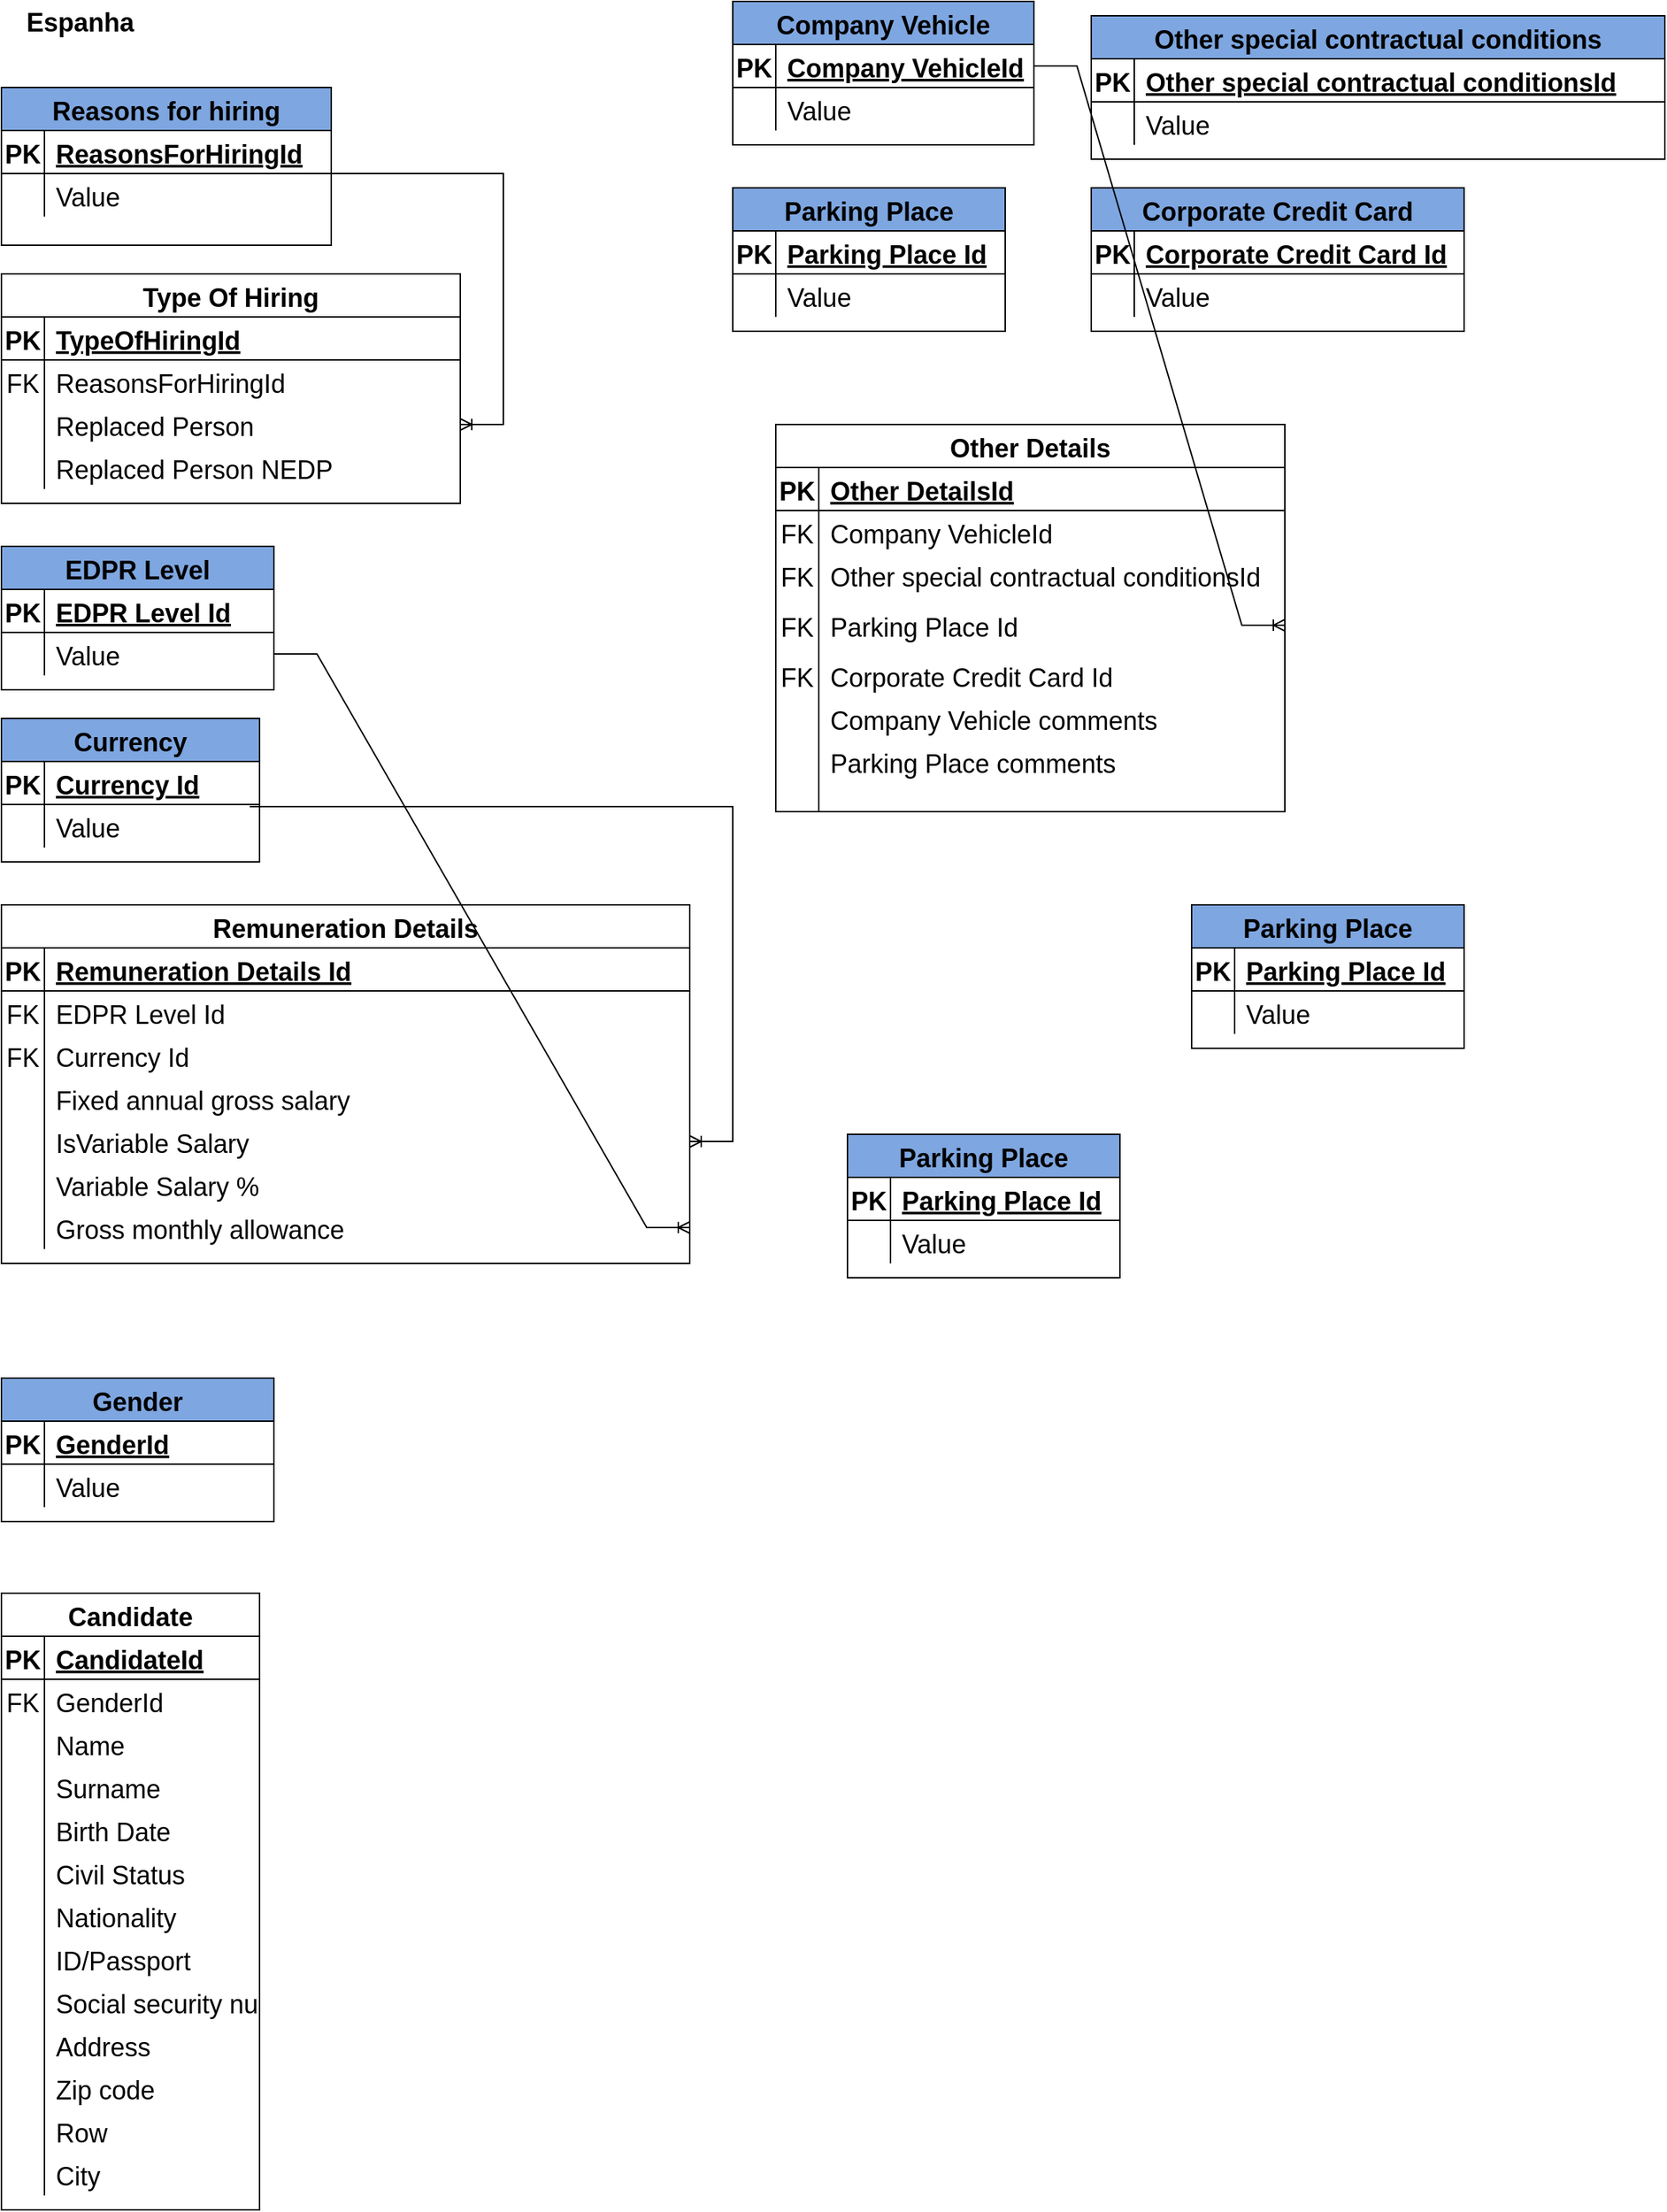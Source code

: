 <mxfile version="20.4.0" type="github">
  <diagram id="VLTKiux5STNjVS7AL2Uc" name="Page-1">
    <mxGraphModel dx="2909" dy="3345" grid="1" gridSize="10" guides="1" tooltips="1" connect="1" arrows="1" fold="1" page="1" pageScale="1" pageWidth="850" pageHeight="1100" math="0" shadow="0">
      <root>
        <mxCell id="0" />
        <mxCell id="1" parent="0" />
        <mxCell id="2_IFs7gbt7V5q8DoEI5Q-15" value="&lt;font style=&quot;font-size: 18px;&quot;&gt;&lt;b&gt;Espanha&lt;/b&gt;&lt;/font&gt;" style="text;html=1;strokeColor=none;fillColor=none;align=center;verticalAlign=middle;whiteSpace=wrap;rounded=0;" vertex="1" parent="1">
          <mxGeometry x="-1335" y="-1320" width="60" height="30" as="geometry" />
        </mxCell>
        <mxCell id="2_IFs7gbt7V5q8DoEI5Q-16" value="Reasons for hiring" style="shape=table;startSize=30;container=1;collapsible=1;childLayout=tableLayout;fixedRows=1;rowLines=0;fontStyle=1;align=center;resizeLast=1;fontSize=18;fillColor=#7EA6E0;" vertex="1" parent="1">
          <mxGeometry x="-1360" y="-1260" width="230" height="110" as="geometry" />
        </mxCell>
        <mxCell id="2_IFs7gbt7V5q8DoEI5Q-17" value="" style="shape=tableRow;horizontal=0;startSize=0;swimlaneHead=0;swimlaneBody=0;fillColor=none;collapsible=0;dropTarget=0;points=[[0,0.5],[1,0.5]];portConstraint=eastwest;top=0;left=0;right=0;bottom=1;fontSize=18;" vertex="1" parent="2_IFs7gbt7V5q8DoEI5Q-16">
          <mxGeometry y="30" width="230" height="30" as="geometry" />
        </mxCell>
        <mxCell id="2_IFs7gbt7V5q8DoEI5Q-18" value="PK" style="shape=partialRectangle;connectable=0;fillColor=none;top=0;left=0;bottom=0;right=0;fontStyle=1;overflow=hidden;fontSize=18;" vertex="1" parent="2_IFs7gbt7V5q8DoEI5Q-17">
          <mxGeometry width="30" height="30" as="geometry">
            <mxRectangle width="30" height="30" as="alternateBounds" />
          </mxGeometry>
        </mxCell>
        <mxCell id="2_IFs7gbt7V5q8DoEI5Q-19" value="ReasonsForHiringId" style="shape=partialRectangle;connectable=0;fillColor=none;top=0;left=0;bottom=0;right=0;align=left;spacingLeft=6;fontStyle=5;overflow=hidden;fontSize=18;" vertex="1" parent="2_IFs7gbt7V5q8DoEI5Q-17">
          <mxGeometry x="30" width="200" height="30" as="geometry">
            <mxRectangle width="200" height="30" as="alternateBounds" />
          </mxGeometry>
        </mxCell>
        <mxCell id="2_IFs7gbt7V5q8DoEI5Q-20" value="" style="shape=tableRow;horizontal=0;startSize=0;swimlaneHead=0;swimlaneBody=0;fillColor=none;collapsible=0;dropTarget=0;points=[[0,0.5],[1,0.5]];portConstraint=eastwest;top=0;left=0;right=0;bottom=0;fontSize=18;" vertex="1" parent="2_IFs7gbt7V5q8DoEI5Q-16">
          <mxGeometry y="60" width="230" height="30" as="geometry" />
        </mxCell>
        <mxCell id="2_IFs7gbt7V5q8DoEI5Q-21" value="" style="shape=partialRectangle;connectable=0;fillColor=none;top=0;left=0;bottom=0;right=0;editable=1;overflow=hidden;fontSize=18;" vertex="1" parent="2_IFs7gbt7V5q8DoEI5Q-20">
          <mxGeometry width="30" height="30" as="geometry">
            <mxRectangle width="30" height="30" as="alternateBounds" />
          </mxGeometry>
        </mxCell>
        <mxCell id="2_IFs7gbt7V5q8DoEI5Q-22" value="Value" style="shape=partialRectangle;connectable=0;fillColor=none;top=0;left=0;bottom=0;right=0;align=left;spacingLeft=6;overflow=hidden;fontSize=18;" vertex="1" parent="2_IFs7gbt7V5q8DoEI5Q-20">
          <mxGeometry x="30" width="200" height="30" as="geometry">
            <mxRectangle width="200" height="30" as="alternateBounds" />
          </mxGeometry>
        </mxCell>
        <mxCell id="2_IFs7gbt7V5q8DoEI5Q-29" value="Type Of Hiring" style="shape=table;startSize=30;container=1;collapsible=1;childLayout=tableLayout;fixedRows=1;rowLines=0;fontStyle=1;align=center;resizeLast=1;fontSize=18;fillColor=none;" vertex="1" parent="1">
          <mxGeometry x="-1360" y="-1130" width="320" height="160" as="geometry" />
        </mxCell>
        <mxCell id="2_IFs7gbt7V5q8DoEI5Q-30" value="" style="shape=tableRow;horizontal=0;startSize=0;swimlaneHead=0;swimlaneBody=0;fillColor=none;collapsible=0;dropTarget=0;points=[[0,0.5],[1,0.5]];portConstraint=eastwest;top=0;left=0;right=0;bottom=1;fontSize=18;" vertex="1" parent="2_IFs7gbt7V5q8DoEI5Q-29">
          <mxGeometry y="30" width="320" height="30" as="geometry" />
        </mxCell>
        <mxCell id="2_IFs7gbt7V5q8DoEI5Q-31" value="PK" style="shape=partialRectangle;connectable=0;fillColor=none;top=0;left=0;bottom=0;right=0;fontStyle=1;overflow=hidden;fontSize=18;" vertex="1" parent="2_IFs7gbt7V5q8DoEI5Q-30">
          <mxGeometry width="30" height="30" as="geometry">
            <mxRectangle width="30" height="30" as="alternateBounds" />
          </mxGeometry>
        </mxCell>
        <mxCell id="2_IFs7gbt7V5q8DoEI5Q-32" value="TypeOfHiringId" style="shape=partialRectangle;connectable=0;fillColor=none;top=0;left=0;bottom=0;right=0;align=left;spacingLeft=6;fontStyle=5;overflow=hidden;fontSize=18;" vertex="1" parent="2_IFs7gbt7V5q8DoEI5Q-30">
          <mxGeometry x="30" width="290" height="30" as="geometry">
            <mxRectangle width="290" height="30" as="alternateBounds" />
          </mxGeometry>
        </mxCell>
        <mxCell id="2_IFs7gbt7V5q8DoEI5Q-95" value="" style="shape=tableRow;horizontal=0;startSize=0;swimlaneHead=0;swimlaneBody=0;fillColor=none;collapsible=0;dropTarget=0;points=[[0,0.5],[1,0.5]];portConstraint=eastwest;top=0;left=0;right=0;bottom=0;fontSize=18;" vertex="1" parent="2_IFs7gbt7V5q8DoEI5Q-29">
          <mxGeometry y="60" width="320" height="30" as="geometry" />
        </mxCell>
        <mxCell id="2_IFs7gbt7V5q8DoEI5Q-96" value="FK" style="shape=partialRectangle;connectable=0;fillColor=none;top=0;left=0;bottom=0;right=0;fontStyle=0;overflow=hidden;fontSize=18;" vertex="1" parent="2_IFs7gbt7V5q8DoEI5Q-95">
          <mxGeometry width="30" height="30" as="geometry">
            <mxRectangle width="30" height="30" as="alternateBounds" />
          </mxGeometry>
        </mxCell>
        <mxCell id="2_IFs7gbt7V5q8DoEI5Q-97" value="ReasonsForHiringId" style="shape=partialRectangle;connectable=0;fillColor=none;top=0;left=0;bottom=0;right=0;align=left;spacingLeft=6;fontStyle=0;overflow=hidden;fontSize=18;" vertex="1" parent="2_IFs7gbt7V5q8DoEI5Q-95">
          <mxGeometry x="30" width="290" height="30" as="geometry">
            <mxRectangle width="290" height="30" as="alternateBounds" />
          </mxGeometry>
        </mxCell>
        <mxCell id="2_IFs7gbt7V5q8DoEI5Q-36" value="" style="shape=tableRow;horizontal=0;startSize=0;swimlaneHead=0;swimlaneBody=0;fillColor=none;collapsible=0;dropTarget=0;points=[[0,0.5],[1,0.5]];portConstraint=eastwest;top=0;left=0;right=0;bottom=0;fontSize=18;" vertex="1" parent="2_IFs7gbt7V5q8DoEI5Q-29">
          <mxGeometry y="90" width="320" height="30" as="geometry" />
        </mxCell>
        <mxCell id="2_IFs7gbt7V5q8DoEI5Q-37" value="" style="shape=partialRectangle;connectable=0;fillColor=none;top=0;left=0;bottom=0;right=0;editable=1;overflow=hidden;fontSize=18;" vertex="1" parent="2_IFs7gbt7V5q8DoEI5Q-36">
          <mxGeometry width="30" height="30" as="geometry">
            <mxRectangle width="30" height="30" as="alternateBounds" />
          </mxGeometry>
        </mxCell>
        <mxCell id="2_IFs7gbt7V5q8DoEI5Q-38" value="Replaced Person" style="shape=partialRectangle;connectable=0;fillColor=none;top=0;left=0;bottom=0;right=0;align=left;spacingLeft=6;overflow=hidden;fontSize=18;" vertex="1" parent="2_IFs7gbt7V5q8DoEI5Q-36">
          <mxGeometry x="30" width="290" height="30" as="geometry">
            <mxRectangle width="290" height="30" as="alternateBounds" />
          </mxGeometry>
        </mxCell>
        <mxCell id="2_IFs7gbt7V5q8DoEI5Q-39" value="" style="shape=tableRow;horizontal=0;startSize=0;swimlaneHead=0;swimlaneBody=0;fillColor=none;collapsible=0;dropTarget=0;points=[[0,0.5],[1,0.5]];portConstraint=eastwest;top=0;left=0;right=0;bottom=0;fontSize=18;" vertex="1" parent="2_IFs7gbt7V5q8DoEI5Q-29">
          <mxGeometry y="120" width="320" height="30" as="geometry" />
        </mxCell>
        <mxCell id="2_IFs7gbt7V5q8DoEI5Q-40" value="" style="shape=partialRectangle;connectable=0;fillColor=none;top=0;left=0;bottom=0;right=0;editable=1;overflow=hidden;fontSize=18;" vertex="1" parent="2_IFs7gbt7V5q8DoEI5Q-39">
          <mxGeometry width="30" height="30" as="geometry">
            <mxRectangle width="30" height="30" as="alternateBounds" />
          </mxGeometry>
        </mxCell>
        <mxCell id="2_IFs7gbt7V5q8DoEI5Q-41" value="Replaced Person NEDP" style="shape=partialRectangle;connectable=0;fillColor=none;top=0;left=0;bottom=0;right=0;align=left;spacingLeft=6;overflow=hidden;fontSize=18;" vertex="1" parent="2_IFs7gbt7V5q8DoEI5Q-39">
          <mxGeometry x="30" width="290" height="30" as="geometry">
            <mxRectangle width="290" height="30" as="alternateBounds" />
          </mxGeometry>
        </mxCell>
        <mxCell id="2_IFs7gbt7V5q8DoEI5Q-42" value="EDPR Level" style="shape=table;startSize=30;container=1;collapsible=1;childLayout=tableLayout;fixedRows=1;rowLines=0;fontStyle=1;align=center;resizeLast=1;fontSize=18;fillColor=#7EA6E0;" vertex="1" parent="1">
          <mxGeometry x="-1360" y="-940" width="190" height="100" as="geometry" />
        </mxCell>
        <mxCell id="2_IFs7gbt7V5q8DoEI5Q-43" value="" style="shape=tableRow;horizontal=0;startSize=0;swimlaneHead=0;swimlaneBody=0;fillColor=none;collapsible=0;dropTarget=0;points=[[0,0.5],[1,0.5]];portConstraint=eastwest;top=0;left=0;right=0;bottom=1;fontSize=18;" vertex="1" parent="2_IFs7gbt7V5q8DoEI5Q-42">
          <mxGeometry y="30" width="190" height="30" as="geometry" />
        </mxCell>
        <mxCell id="2_IFs7gbt7V5q8DoEI5Q-44" value="PK" style="shape=partialRectangle;connectable=0;fillColor=none;top=0;left=0;bottom=0;right=0;fontStyle=1;overflow=hidden;fontSize=18;" vertex="1" parent="2_IFs7gbt7V5q8DoEI5Q-43">
          <mxGeometry width="30" height="30" as="geometry">
            <mxRectangle width="30" height="30" as="alternateBounds" />
          </mxGeometry>
        </mxCell>
        <mxCell id="2_IFs7gbt7V5q8DoEI5Q-45" value="EDPR Level Id" style="shape=partialRectangle;connectable=0;fillColor=none;top=0;left=0;bottom=0;right=0;align=left;spacingLeft=6;fontStyle=5;overflow=hidden;fontSize=18;" vertex="1" parent="2_IFs7gbt7V5q8DoEI5Q-43">
          <mxGeometry x="30" width="160" height="30" as="geometry">
            <mxRectangle width="160" height="30" as="alternateBounds" />
          </mxGeometry>
        </mxCell>
        <mxCell id="2_IFs7gbt7V5q8DoEI5Q-46" value="" style="shape=tableRow;horizontal=0;startSize=0;swimlaneHead=0;swimlaneBody=0;fillColor=none;collapsible=0;dropTarget=0;points=[[0,0.5],[1,0.5]];portConstraint=eastwest;top=0;left=0;right=0;bottom=0;fontSize=18;" vertex="1" parent="2_IFs7gbt7V5q8DoEI5Q-42">
          <mxGeometry y="60" width="190" height="30" as="geometry" />
        </mxCell>
        <mxCell id="2_IFs7gbt7V5q8DoEI5Q-47" value="" style="shape=partialRectangle;connectable=0;fillColor=none;top=0;left=0;bottom=0;right=0;editable=1;overflow=hidden;fontSize=18;" vertex="1" parent="2_IFs7gbt7V5q8DoEI5Q-46">
          <mxGeometry width="30" height="30" as="geometry">
            <mxRectangle width="30" height="30" as="alternateBounds" />
          </mxGeometry>
        </mxCell>
        <mxCell id="2_IFs7gbt7V5q8DoEI5Q-48" value="Value" style="shape=partialRectangle;connectable=0;fillColor=none;top=0;left=0;bottom=0;right=0;align=left;spacingLeft=6;overflow=hidden;fontSize=18;" vertex="1" parent="2_IFs7gbt7V5q8DoEI5Q-46">
          <mxGeometry x="30" width="160" height="30" as="geometry">
            <mxRectangle width="160" height="30" as="alternateBounds" />
          </mxGeometry>
        </mxCell>
        <mxCell id="2_IFs7gbt7V5q8DoEI5Q-55" value="Currency" style="shape=table;startSize=30;container=1;collapsible=1;childLayout=tableLayout;fixedRows=1;rowLines=0;fontStyle=1;align=center;resizeLast=1;fontSize=18;fillColor=#7EA6E0;" vertex="1" parent="1">
          <mxGeometry x="-1360" y="-820" width="180" height="100" as="geometry" />
        </mxCell>
        <mxCell id="2_IFs7gbt7V5q8DoEI5Q-56" value="" style="shape=tableRow;horizontal=0;startSize=0;swimlaneHead=0;swimlaneBody=0;fillColor=none;collapsible=0;dropTarget=0;points=[[0,0.5],[1,0.5]];portConstraint=eastwest;top=0;left=0;right=0;bottom=1;fontSize=18;" vertex="1" parent="2_IFs7gbt7V5q8DoEI5Q-55">
          <mxGeometry y="30" width="180" height="30" as="geometry" />
        </mxCell>
        <mxCell id="2_IFs7gbt7V5q8DoEI5Q-57" value="PK" style="shape=partialRectangle;connectable=0;fillColor=none;top=0;left=0;bottom=0;right=0;fontStyle=1;overflow=hidden;fontSize=18;" vertex="1" parent="2_IFs7gbt7V5q8DoEI5Q-56">
          <mxGeometry width="30" height="30" as="geometry">
            <mxRectangle width="30" height="30" as="alternateBounds" />
          </mxGeometry>
        </mxCell>
        <mxCell id="2_IFs7gbt7V5q8DoEI5Q-58" value="Currency Id" style="shape=partialRectangle;connectable=0;fillColor=none;top=0;left=0;bottom=0;right=0;align=left;spacingLeft=6;fontStyle=5;overflow=hidden;fontSize=18;" vertex="1" parent="2_IFs7gbt7V5q8DoEI5Q-56">
          <mxGeometry x="30" width="150" height="30" as="geometry">
            <mxRectangle width="150" height="30" as="alternateBounds" />
          </mxGeometry>
        </mxCell>
        <mxCell id="2_IFs7gbt7V5q8DoEI5Q-59" value="" style="shape=tableRow;horizontal=0;startSize=0;swimlaneHead=0;swimlaneBody=0;fillColor=none;collapsible=0;dropTarget=0;points=[[0,0.5],[1,0.5]];portConstraint=eastwest;top=0;left=0;right=0;bottom=0;fontSize=18;" vertex="1" parent="2_IFs7gbt7V5q8DoEI5Q-55">
          <mxGeometry y="60" width="180" height="30" as="geometry" />
        </mxCell>
        <mxCell id="2_IFs7gbt7V5q8DoEI5Q-60" value="" style="shape=partialRectangle;connectable=0;fillColor=none;top=0;left=0;bottom=0;right=0;editable=1;overflow=hidden;fontSize=18;" vertex="1" parent="2_IFs7gbt7V5q8DoEI5Q-59">
          <mxGeometry width="30" height="30" as="geometry">
            <mxRectangle width="30" height="30" as="alternateBounds" />
          </mxGeometry>
        </mxCell>
        <mxCell id="2_IFs7gbt7V5q8DoEI5Q-61" value="Value" style="shape=partialRectangle;connectable=0;fillColor=none;top=0;left=0;bottom=0;right=0;align=left;spacingLeft=6;overflow=hidden;fontSize=18;" vertex="1" parent="2_IFs7gbt7V5q8DoEI5Q-59">
          <mxGeometry x="30" width="150" height="30" as="geometry">
            <mxRectangle width="150" height="30" as="alternateBounds" />
          </mxGeometry>
        </mxCell>
        <mxCell id="2_IFs7gbt7V5q8DoEI5Q-62" value="Company Vehicle" style="shape=table;startSize=30;container=1;collapsible=1;childLayout=tableLayout;fixedRows=1;rowLines=0;fontStyle=1;align=center;resizeLast=1;fontSize=18;fillColor=#7EA6E0;" vertex="1" parent="1">
          <mxGeometry x="-850" y="-1320" width="210" height="100" as="geometry" />
        </mxCell>
        <mxCell id="2_IFs7gbt7V5q8DoEI5Q-63" value="" style="shape=tableRow;horizontal=0;startSize=0;swimlaneHead=0;swimlaneBody=0;fillColor=none;collapsible=0;dropTarget=0;points=[[0,0.5],[1,0.5]];portConstraint=eastwest;top=0;left=0;right=0;bottom=1;fontSize=18;" vertex="1" parent="2_IFs7gbt7V5q8DoEI5Q-62">
          <mxGeometry y="30" width="210" height="30" as="geometry" />
        </mxCell>
        <mxCell id="2_IFs7gbt7V5q8DoEI5Q-64" value="PK" style="shape=partialRectangle;connectable=0;fillColor=none;top=0;left=0;bottom=0;right=0;fontStyle=1;overflow=hidden;fontSize=18;" vertex="1" parent="2_IFs7gbt7V5q8DoEI5Q-63">
          <mxGeometry width="30" height="30" as="geometry">
            <mxRectangle width="30" height="30" as="alternateBounds" />
          </mxGeometry>
        </mxCell>
        <mxCell id="2_IFs7gbt7V5q8DoEI5Q-65" value="Company VehicleId" style="shape=partialRectangle;connectable=0;fillColor=none;top=0;left=0;bottom=0;right=0;align=left;spacingLeft=6;fontStyle=5;overflow=hidden;fontSize=18;" vertex="1" parent="2_IFs7gbt7V5q8DoEI5Q-63">
          <mxGeometry x="30" width="180" height="30" as="geometry">
            <mxRectangle width="180" height="30" as="alternateBounds" />
          </mxGeometry>
        </mxCell>
        <mxCell id="2_IFs7gbt7V5q8DoEI5Q-66" value="" style="shape=tableRow;horizontal=0;startSize=0;swimlaneHead=0;swimlaneBody=0;fillColor=none;collapsible=0;dropTarget=0;points=[[0,0.5],[1,0.5]];portConstraint=eastwest;top=0;left=0;right=0;bottom=0;fontSize=18;" vertex="1" parent="2_IFs7gbt7V5q8DoEI5Q-62">
          <mxGeometry y="60" width="210" height="30" as="geometry" />
        </mxCell>
        <mxCell id="2_IFs7gbt7V5q8DoEI5Q-67" value="" style="shape=partialRectangle;connectable=0;fillColor=none;top=0;left=0;bottom=0;right=0;editable=1;overflow=hidden;fontSize=18;" vertex="1" parent="2_IFs7gbt7V5q8DoEI5Q-66">
          <mxGeometry width="30" height="30" as="geometry">
            <mxRectangle width="30" height="30" as="alternateBounds" />
          </mxGeometry>
        </mxCell>
        <mxCell id="2_IFs7gbt7V5q8DoEI5Q-68" value="Value" style="shape=partialRectangle;connectable=0;fillColor=none;top=0;left=0;bottom=0;right=0;align=left;spacingLeft=6;overflow=hidden;fontSize=18;" vertex="1" parent="2_IFs7gbt7V5q8DoEI5Q-66">
          <mxGeometry x="30" width="180" height="30" as="geometry">
            <mxRectangle width="180" height="30" as="alternateBounds" />
          </mxGeometry>
        </mxCell>
        <mxCell id="2_IFs7gbt7V5q8DoEI5Q-69" value="Parking Place" style="shape=table;startSize=30;container=1;collapsible=1;childLayout=tableLayout;fixedRows=1;rowLines=0;fontStyle=1;align=center;resizeLast=1;fontSize=18;fillColor=#7EA6E0;" vertex="1" parent="1">
          <mxGeometry x="-850" y="-1190" width="190" height="100" as="geometry" />
        </mxCell>
        <mxCell id="2_IFs7gbt7V5q8DoEI5Q-70" value="" style="shape=tableRow;horizontal=0;startSize=0;swimlaneHead=0;swimlaneBody=0;fillColor=none;collapsible=0;dropTarget=0;points=[[0,0.5],[1,0.5]];portConstraint=eastwest;top=0;left=0;right=0;bottom=1;fontSize=18;" vertex="1" parent="2_IFs7gbt7V5q8DoEI5Q-69">
          <mxGeometry y="30" width="190" height="30" as="geometry" />
        </mxCell>
        <mxCell id="2_IFs7gbt7V5q8DoEI5Q-71" value="PK" style="shape=partialRectangle;connectable=0;fillColor=none;top=0;left=0;bottom=0;right=0;fontStyle=1;overflow=hidden;fontSize=18;" vertex="1" parent="2_IFs7gbt7V5q8DoEI5Q-70">
          <mxGeometry width="30" height="30" as="geometry">
            <mxRectangle width="30" height="30" as="alternateBounds" />
          </mxGeometry>
        </mxCell>
        <mxCell id="2_IFs7gbt7V5q8DoEI5Q-72" value="Parking Place Id" style="shape=partialRectangle;connectable=0;fillColor=none;top=0;left=0;bottom=0;right=0;align=left;spacingLeft=6;fontStyle=5;overflow=hidden;fontSize=18;" vertex="1" parent="2_IFs7gbt7V5q8DoEI5Q-70">
          <mxGeometry x="30" width="160" height="30" as="geometry">
            <mxRectangle width="160" height="30" as="alternateBounds" />
          </mxGeometry>
        </mxCell>
        <mxCell id="2_IFs7gbt7V5q8DoEI5Q-73" value="" style="shape=tableRow;horizontal=0;startSize=0;swimlaneHead=0;swimlaneBody=0;fillColor=none;collapsible=0;dropTarget=0;points=[[0,0.5],[1,0.5]];portConstraint=eastwest;top=0;left=0;right=0;bottom=0;fontSize=18;" vertex="1" parent="2_IFs7gbt7V5q8DoEI5Q-69">
          <mxGeometry y="60" width="190" height="30" as="geometry" />
        </mxCell>
        <mxCell id="2_IFs7gbt7V5q8DoEI5Q-74" value="" style="shape=partialRectangle;connectable=0;fillColor=none;top=0;left=0;bottom=0;right=0;editable=1;overflow=hidden;fontSize=18;" vertex="1" parent="2_IFs7gbt7V5q8DoEI5Q-73">
          <mxGeometry width="30" height="30" as="geometry">
            <mxRectangle width="30" height="30" as="alternateBounds" />
          </mxGeometry>
        </mxCell>
        <mxCell id="2_IFs7gbt7V5q8DoEI5Q-75" value="Value" style="shape=partialRectangle;connectable=0;fillColor=none;top=0;left=0;bottom=0;right=0;align=left;spacingLeft=6;overflow=hidden;fontSize=18;" vertex="1" parent="2_IFs7gbt7V5q8DoEI5Q-73">
          <mxGeometry x="30" width="160" height="30" as="geometry">
            <mxRectangle width="160" height="30" as="alternateBounds" />
          </mxGeometry>
        </mxCell>
        <mxCell id="2_IFs7gbt7V5q8DoEI5Q-76" value="Remuneration Details" style="shape=table;startSize=30;container=1;collapsible=1;childLayout=tableLayout;fixedRows=1;rowLines=0;fontStyle=1;align=center;resizeLast=1;fontSize=18;fillColor=none;" vertex="1" parent="1">
          <mxGeometry x="-1360" y="-690" width="480" height="250" as="geometry" />
        </mxCell>
        <mxCell id="2_IFs7gbt7V5q8DoEI5Q-77" value="" style="shape=tableRow;horizontal=0;startSize=0;swimlaneHead=0;swimlaneBody=0;fillColor=none;collapsible=0;dropTarget=0;points=[[0,0.5],[1,0.5]];portConstraint=eastwest;top=0;left=0;right=0;bottom=1;fontSize=18;" vertex="1" parent="2_IFs7gbt7V5q8DoEI5Q-76">
          <mxGeometry y="30" width="480" height="30" as="geometry" />
        </mxCell>
        <mxCell id="2_IFs7gbt7V5q8DoEI5Q-78" value="PK" style="shape=partialRectangle;connectable=0;fillColor=none;top=0;left=0;bottom=0;right=0;fontStyle=1;overflow=hidden;fontSize=18;" vertex="1" parent="2_IFs7gbt7V5q8DoEI5Q-77">
          <mxGeometry width="30" height="30" as="geometry">
            <mxRectangle width="30" height="30" as="alternateBounds" />
          </mxGeometry>
        </mxCell>
        <mxCell id="2_IFs7gbt7V5q8DoEI5Q-79" value="Remuneration Details Id" style="shape=partialRectangle;connectable=0;fillColor=none;top=0;left=0;bottom=0;right=0;align=left;spacingLeft=6;fontStyle=5;overflow=hidden;fontSize=18;" vertex="1" parent="2_IFs7gbt7V5q8DoEI5Q-77">
          <mxGeometry x="30" width="450" height="30" as="geometry">
            <mxRectangle width="450" height="30" as="alternateBounds" />
          </mxGeometry>
        </mxCell>
        <mxCell id="2_IFs7gbt7V5q8DoEI5Q-89" value="" style="shape=tableRow;horizontal=0;startSize=0;swimlaneHead=0;swimlaneBody=0;fillColor=none;collapsible=0;dropTarget=0;points=[[0,0.5],[1,0.5]];portConstraint=eastwest;top=0;left=0;right=0;bottom=0;fontSize=18;" vertex="1" parent="2_IFs7gbt7V5q8DoEI5Q-76">
          <mxGeometry y="60" width="480" height="30" as="geometry" />
        </mxCell>
        <mxCell id="2_IFs7gbt7V5q8DoEI5Q-90" value="FK" style="shape=partialRectangle;connectable=0;fillColor=none;top=0;left=0;bottom=0;right=0;fontStyle=0;overflow=hidden;fontSize=18;" vertex="1" parent="2_IFs7gbt7V5q8DoEI5Q-89">
          <mxGeometry width="30" height="30" as="geometry">
            <mxRectangle width="30" height="30" as="alternateBounds" />
          </mxGeometry>
        </mxCell>
        <mxCell id="2_IFs7gbt7V5q8DoEI5Q-91" value="EDPR Level Id" style="shape=partialRectangle;connectable=0;fillColor=none;top=0;left=0;bottom=0;right=0;align=left;spacingLeft=6;fontStyle=0;overflow=hidden;fontSize=18;" vertex="1" parent="2_IFs7gbt7V5q8DoEI5Q-89">
          <mxGeometry x="30" width="450" height="30" as="geometry">
            <mxRectangle width="450" height="30" as="alternateBounds" />
          </mxGeometry>
        </mxCell>
        <mxCell id="2_IFs7gbt7V5q8DoEI5Q-102" value="" style="shape=tableRow;horizontal=0;startSize=0;swimlaneHead=0;swimlaneBody=0;fillColor=none;collapsible=0;dropTarget=0;points=[[0,0.5],[1,0.5]];portConstraint=eastwest;top=0;left=0;right=0;bottom=0;fontSize=18;" vertex="1" parent="2_IFs7gbt7V5q8DoEI5Q-76">
          <mxGeometry y="90" width="480" height="30" as="geometry" />
        </mxCell>
        <mxCell id="2_IFs7gbt7V5q8DoEI5Q-103" value="FK" style="shape=partialRectangle;connectable=0;fillColor=none;top=0;left=0;bottom=0;right=0;fontStyle=0;overflow=hidden;fontSize=18;" vertex="1" parent="2_IFs7gbt7V5q8DoEI5Q-102">
          <mxGeometry width="30" height="30" as="geometry">
            <mxRectangle width="30" height="30" as="alternateBounds" />
          </mxGeometry>
        </mxCell>
        <mxCell id="2_IFs7gbt7V5q8DoEI5Q-104" value="Currency Id" style="shape=partialRectangle;connectable=0;fillColor=none;top=0;left=0;bottom=0;right=0;align=left;spacingLeft=6;fontStyle=0;overflow=hidden;fontSize=18;" vertex="1" parent="2_IFs7gbt7V5q8DoEI5Q-102">
          <mxGeometry x="30" width="450" height="30" as="geometry">
            <mxRectangle width="450" height="30" as="alternateBounds" />
          </mxGeometry>
        </mxCell>
        <mxCell id="2_IFs7gbt7V5q8DoEI5Q-83" value="" style="shape=tableRow;horizontal=0;startSize=0;swimlaneHead=0;swimlaneBody=0;fillColor=none;collapsible=0;dropTarget=0;points=[[0,0.5],[1,0.5]];portConstraint=eastwest;top=0;left=0;right=0;bottom=0;fontSize=18;" vertex="1" parent="2_IFs7gbt7V5q8DoEI5Q-76">
          <mxGeometry y="120" width="480" height="30" as="geometry" />
        </mxCell>
        <mxCell id="2_IFs7gbt7V5q8DoEI5Q-84" value="" style="shape=partialRectangle;connectable=0;fillColor=none;top=0;left=0;bottom=0;right=0;editable=1;overflow=hidden;fontSize=18;" vertex="1" parent="2_IFs7gbt7V5q8DoEI5Q-83">
          <mxGeometry width="30" height="30" as="geometry">
            <mxRectangle width="30" height="30" as="alternateBounds" />
          </mxGeometry>
        </mxCell>
        <mxCell id="2_IFs7gbt7V5q8DoEI5Q-85" value="Fixed annual gross salary" style="shape=partialRectangle;connectable=0;fillColor=none;top=0;left=0;bottom=0;right=0;align=left;spacingLeft=6;overflow=hidden;fontSize=18;" vertex="1" parent="2_IFs7gbt7V5q8DoEI5Q-83">
          <mxGeometry x="30" width="450" height="30" as="geometry">
            <mxRectangle width="450" height="30" as="alternateBounds" />
          </mxGeometry>
        </mxCell>
        <mxCell id="2_IFs7gbt7V5q8DoEI5Q-86" value="" style="shape=tableRow;horizontal=0;startSize=0;swimlaneHead=0;swimlaneBody=0;fillColor=none;collapsible=0;dropTarget=0;points=[[0,0.5],[1,0.5]];portConstraint=eastwest;top=0;left=0;right=0;bottom=0;fontSize=18;" vertex="1" parent="2_IFs7gbt7V5q8DoEI5Q-76">
          <mxGeometry y="150" width="480" height="30" as="geometry" />
        </mxCell>
        <mxCell id="2_IFs7gbt7V5q8DoEI5Q-87" value="" style="shape=partialRectangle;connectable=0;fillColor=none;top=0;left=0;bottom=0;right=0;editable=1;overflow=hidden;fontSize=18;" vertex="1" parent="2_IFs7gbt7V5q8DoEI5Q-86">
          <mxGeometry width="30" height="30" as="geometry">
            <mxRectangle width="30" height="30" as="alternateBounds" />
          </mxGeometry>
        </mxCell>
        <mxCell id="2_IFs7gbt7V5q8DoEI5Q-88" value="IsVariable Salary " style="shape=partialRectangle;connectable=0;fillColor=none;top=0;left=0;bottom=0;right=0;align=left;spacingLeft=6;overflow=hidden;fontSize=18;" vertex="1" parent="2_IFs7gbt7V5q8DoEI5Q-86">
          <mxGeometry x="30" width="450" height="30" as="geometry">
            <mxRectangle width="450" height="30" as="alternateBounds" />
          </mxGeometry>
        </mxCell>
        <mxCell id="2_IFs7gbt7V5q8DoEI5Q-105" value="" style="shape=tableRow;horizontal=0;startSize=0;swimlaneHead=0;swimlaneBody=0;fillColor=none;collapsible=0;dropTarget=0;points=[[0,0.5],[1,0.5]];portConstraint=eastwest;top=0;left=0;right=0;bottom=0;fontSize=18;" vertex="1" parent="2_IFs7gbt7V5q8DoEI5Q-76">
          <mxGeometry y="180" width="480" height="30" as="geometry" />
        </mxCell>
        <mxCell id="2_IFs7gbt7V5q8DoEI5Q-106" value="" style="shape=partialRectangle;connectable=0;fillColor=none;top=0;left=0;bottom=0;right=0;editable=1;overflow=hidden;fontSize=18;" vertex="1" parent="2_IFs7gbt7V5q8DoEI5Q-105">
          <mxGeometry width="30" height="30" as="geometry">
            <mxRectangle width="30" height="30" as="alternateBounds" />
          </mxGeometry>
        </mxCell>
        <mxCell id="2_IFs7gbt7V5q8DoEI5Q-107" value="Variable Salary %" style="shape=partialRectangle;connectable=0;fillColor=none;top=0;left=0;bottom=0;right=0;align=left;spacingLeft=6;overflow=hidden;fontSize=18;" vertex="1" parent="2_IFs7gbt7V5q8DoEI5Q-105">
          <mxGeometry x="30" width="450" height="30" as="geometry">
            <mxRectangle width="450" height="30" as="alternateBounds" />
          </mxGeometry>
        </mxCell>
        <mxCell id="2_IFs7gbt7V5q8DoEI5Q-108" value="" style="shape=tableRow;horizontal=0;startSize=0;swimlaneHead=0;swimlaneBody=0;fillColor=none;collapsible=0;dropTarget=0;points=[[0,0.5],[1,0.5]];portConstraint=eastwest;top=0;left=0;right=0;bottom=0;fontSize=18;" vertex="1" parent="2_IFs7gbt7V5q8DoEI5Q-76">
          <mxGeometry y="210" width="480" height="30" as="geometry" />
        </mxCell>
        <mxCell id="2_IFs7gbt7V5q8DoEI5Q-109" value="" style="shape=partialRectangle;connectable=0;fillColor=none;top=0;left=0;bottom=0;right=0;editable=1;overflow=hidden;fontSize=18;" vertex="1" parent="2_IFs7gbt7V5q8DoEI5Q-108">
          <mxGeometry width="30" height="30" as="geometry">
            <mxRectangle width="30" height="30" as="alternateBounds" />
          </mxGeometry>
        </mxCell>
        <mxCell id="2_IFs7gbt7V5q8DoEI5Q-110" value="Gross monthly allowance" style="shape=partialRectangle;connectable=0;fillColor=none;top=0;left=0;bottom=0;right=0;align=left;spacingLeft=6;overflow=hidden;fontSize=18;" vertex="1" parent="2_IFs7gbt7V5q8DoEI5Q-108">
          <mxGeometry x="30" width="450" height="30" as="geometry">
            <mxRectangle width="450" height="30" as="alternateBounds" />
          </mxGeometry>
        </mxCell>
        <mxCell id="2_IFs7gbt7V5q8DoEI5Q-111" value="" style="edgeStyle=entityRelationEdgeStyle;fontSize=12;html=1;endArrow=ERoneToMany;rounded=0;exitX=0.962;exitY=0.051;exitDx=0;exitDy=0;exitPerimeter=0;" edge="1" parent="1" source="2_IFs7gbt7V5q8DoEI5Q-59" target="2_IFs7gbt7V5q8DoEI5Q-86">
          <mxGeometry width="100" height="100" relative="1" as="geometry">
            <mxPoint x="-270" y="-500" as="sourcePoint" />
            <mxPoint x="-170" y="-600" as="targetPoint" />
          </mxGeometry>
        </mxCell>
        <mxCell id="2_IFs7gbt7V5q8DoEI5Q-113" value="" style="edgeStyle=entityRelationEdgeStyle;fontSize=12;html=1;endArrow=ERoneToMany;rounded=0;exitX=1;exitY=0.5;exitDx=0;exitDy=0;entryX=1;entryY=0.5;entryDx=0;entryDy=0;" edge="1" parent="1" source="2_IFs7gbt7V5q8DoEI5Q-46" target="2_IFs7gbt7V5q8DoEI5Q-108">
          <mxGeometry width="100" height="100" relative="1" as="geometry">
            <mxPoint x="-888.24" y="-748.47" as="sourcePoint" />
            <mxPoint x="-870" y="-515" as="targetPoint" />
          </mxGeometry>
        </mxCell>
        <mxCell id="2_IFs7gbt7V5q8DoEI5Q-114" value="" style="edgeStyle=entityRelationEdgeStyle;fontSize=12;html=1;endArrow=ERoneToMany;rounded=0;exitX=0.982;exitY=0;exitDx=0;exitDy=0;exitPerimeter=0;" edge="1" parent="1" source="2_IFs7gbt7V5q8DoEI5Q-20" target="2_IFs7gbt7V5q8DoEI5Q-36">
          <mxGeometry width="100" height="100" relative="1" as="geometry">
            <mxPoint x="-888.24" y="-748.47" as="sourcePoint" />
            <mxPoint x="-870" y="-515" as="targetPoint" />
          </mxGeometry>
        </mxCell>
        <mxCell id="2_IFs7gbt7V5q8DoEI5Q-115" value="Corporate Credit Card" style="shape=table;startSize=30;container=1;collapsible=1;childLayout=tableLayout;fixedRows=1;rowLines=0;fontStyle=1;align=center;resizeLast=1;fontSize=18;fillColor=#7EA6E0;" vertex="1" parent="1">
          <mxGeometry x="-600" y="-1190" width="260" height="100" as="geometry" />
        </mxCell>
        <mxCell id="2_IFs7gbt7V5q8DoEI5Q-116" value="" style="shape=tableRow;horizontal=0;startSize=0;swimlaneHead=0;swimlaneBody=0;fillColor=none;collapsible=0;dropTarget=0;points=[[0,0.5],[1,0.5]];portConstraint=eastwest;top=0;left=0;right=0;bottom=1;fontSize=18;" vertex="1" parent="2_IFs7gbt7V5q8DoEI5Q-115">
          <mxGeometry y="30" width="260" height="30" as="geometry" />
        </mxCell>
        <mxCell id="2_IFs7gbt7V5q8DoEI5Q-117" value="PK" style="shape=partialRectangle;connectable=0;fillColor=none;top=0;left=0;bottom=0;right=0;fontStyle=1;overflow=hidden;fontSize=18;" vertex="1" parent="2_IFs7gbt7V5q8DoEI5Q-116">
          <mxGeometry width="30" height="30" as="geometry">
            <mxRectangle width="30" height="30" as="alternateBounds" />
          </mxGeometry>
        </mxCell>
        <mxCell id="2_IFs7gbt7V5q8DoEI5Q-118" value="Corporate Credit Card Id" style="shape=partialRectangle;connectable=0;fillColor=none;top=0;left=0;bottom=0;right=0;align=left;spacingLeft=6;fontStyle=5;overflow=hidden;fontSize=18;" vertex="1" parent="2_IFs7gbt7V5q8DoEI5Q-116">
          <mxGeometry x="30" width="230" height="30" as="geometry">
            <mxRectangle width="230" height="30" as="alternateBounds" />
          </mxGeometry>
        </mxCell>
        <mxCell id="2_IFs7gbt7V5q8DoEI5Q-119" value="" style="shape=tableRow;horizontal=0;startSize=0;swimlaneHead=0;swimlaneBody=0;fillColor=none;collapsible=0;dropTarget=0;points=[[0,0.5],[1,0.5]];portConstraint=eastwest;top=0;left=0;right=0;bottom=0;fontSize=18;" vertex="1" parent="2_IFs7gbt7V5q8DoEI5Q-115">
          <mxGeometry y="60" width="260" height="30" as="geometry" />
        </mxCell>
        <mxCell id="2_IFs7gbt7V5q8DoEI5Q-120" value="" style="shape=partialRectangle;connectable=0;fillColor=none;top=0;left=0;bottom=0;right=0;editable=1;overflow=hidden;fontSize=18;" vertex="1" parent="2_IFs7gbt7V5q8DoEI5Q-119">
          <mxGeometry width="30" height="30" as="geometry">
            <mxRectangle width="30" height="30" as="alternateBounds" />
          </mxGeometry>
        </mxCell>
        <mxCell id="2_IFs7gbt7V5q8DoEI5Q-121" value="Value" style="shape=partialRectangle;connectable=0;fillColor=none;top=0;left=0;bottom=0;right=0;align=left;spacingLeft=6;overflow=hidden;fontSize=18;" vertex="1" parent="2_IFs7gbt7V5q8DoEI5Q-119">
          <mxGeometry x="30" width="230" height="30" as="geometry">
            <mxRectangle width="230" height="30" as="alternateBounds" />
          </mxGeometry>
        </mxCell>
        <mxCell id="2_IFs7gbt7V5q8DoEI5Q-122" value="Other special contractual conditions" style="shape=table;startSize=30;container=1;collapsible=1;childLayout=tableLayout;fixedRows=1;rowLines=0;fontStyle=1;align=center;resizeLast=1;fontSize=18;fillColor=#7EA6E0;" vertex="1" parent="1">
          <mxGeometry x="-600" y="-1310" width="400" height="100" as="geometry" />
        </mxCell>
        <mxCell id="2_IFs7gbt7V5q8DoEI5Q-123" value="" style="shape=tableRow;horizontal=0;startSize=0;swimlaneHead=0;swimlaneBody=0;fillColor=none;collapsible=0;dropTarget=0;points=[[0,0.5],[1,0.5]];portConstraint=eastwest;top=0;left=0;right=0;bottom=1;fontSize=18;" vertex="1" parent="2_IFs7gbt7V5q8DoEI5Q-122">
          <mxGeometry y="30" width="400" height="30" as="geometry" />
        </mxCell>
        <mxCell id="2_IFs7gbt7V5q8DoEI5Q-124" value="PK" style="shape=partialRectangle;connectable=0;fillColor=none;top=0;left=0;bottom=0;right=0;fontStyle=1;overflow=hidden;fontSize=18;" vertex="1" parent="2_IFs7gbt7V5q8DoEI5Q-123">
          <mxGeometry width="30" height="30" as="geometry">
            <mxRectangle width="30" height="30" as="alternateBounds" />
          </mxGeometry>
        </mxCell>
        <mxCell id="2_IFs7gbt7V5q8DoEI5Q-125" value="Other special contractual conditionsId" style="shape=partialRectangle;connectable=0;fillColor=none;top=0;left=0;bottom=0;right=0;align=left;spacingLeft=6;fontStyle=5;overflow=hidden;fontSize=18;" vertex="1" parent="2_IFs7gbt7V5q8DoEI5Q-123">
          <mxGeometry x="30" width="370" height="30" as="geometry">
            <mxRectangle width="370" height="30" as="alternateBounds" />
          </mxGeometry>
        </mxCell>
        <mxCell id="2_IFs7gbt7V5q8DoEI5Q-126" value="" style="shape=tableRow;horizontal=0;startSize=0;swimlaneHead=0;swimlaneBody=0;fillColor=none;collapsible=0;dropTarget=0;points=[[0,0.5],[1,0.5]];portConstraint=eastwest;top=0;left=0;right=0;bottom=0;fontSize=18;" vertex="1" parent="2_IFs7gbt7V5q8DoEI5Q-122">
          <mxGeometry y="60" width="400" height="30" as="geometry" />
        </mxCell>
        <mxCell id="2_IFs7gbt7V5q8DoEI5Q-127" value="" style="shape=partialRectangle;connectable=0;fillColor=none;top=0;left=0;bottom=0;right=0;editable=1;overflow=hidden;fontSize=18;" vertex="1" parent="2_IFs7gbt7V5q8DoEI5Q-126">
          <mxGeometry width="30" height="30" as="geometry">
            <mxRectangle width="30" height="30" as="alternateBounds" />
          </mxGeometry>
        </mxCell>
        <mxCell id="2_IFs7gbt7V5q8DoEI5Q-128" value="Value" style="shape=partialRectangle;connectable=0;fillColor=none;top=0;left=0;bottom=0;right=0;align=left;spacingLeft=6;overflow=hidden;fontSize=18;" vertex="1" parent="2_IFs7gbt7V5q8DoEI5Q-126">
          <mxGeometry x="30" width="370" height="30" as="geometry">
            <mxRectangle width="370" height="30" as="alternateBounds" />
          </mxGeometry>
        </mxCell>
        <mxCell id="2_IFs7gbt7V5q8DoEI5Q-129" value="Other Details" style="shape=table;startSize=30;container=1;collapsible=1;childLayout=tableLayout;fixedRows=1;rowLines=0;fontStyle=1;align=center;resizeLast=1;fontSize=18;fillColor=none;" vertex="1" parent="1">
          <mxGeometry x="-820" y="-1025" width="355" height="270" as="geometry" />
        </mxCell>
        <mxCell id="2_IFs7gbt7V5q8DoEI5Q-130" value="" style="shape=tableRow;horizontal=0;startSize=0;swimlaneHead=0;swimlaneBody=0;fillColor=none;collapsible=0;dropTarget=0;points=[[0,0.5],[1,0.5]];portConstraint=eastwest;top=0;left=0;right=0;bottom=1;fontSize=18;" vertex="1" parent="2_IFs7gbt7V5q8DoEI5Q-129">
          <mxGeometry y="30" width="355" height="30" as="geometry" />
        </mxCell>
        <mxCell id="2_IFs7gbt7V5q8DoEI5Q-131" value="PK" style="shape=partialRectangle;connectable=0;fillColor=none;top=0;left=0;bottom=0;right=0;fontStyle=1;overflow=hidden;fontSize=18;" vertex="1" parent="2_IFs7gbt7V5q8DoEI5Q-130">
          <mxGeometry width="30" height="30" as="geometry">
            <mxRectangle width="30" height="30" as="alternateBounds" />
          </mxGeometry>
        </mxCell>
        <mxCell id="2_IFs7gbt7V5q8DoEI5Q-132" value="Other DetailsId" style="shape=partialRectangle;connectable=0;fillColor=none;top=0;left=0;bottom=0;right=0;align=left;spacingLeft=6;fontStyle=5;overflow=hidden;fontSize=18;" vertex="1" parent="2_IFs7gbt7V5q8DoEI5Q-130">
          <mxGeometry x="30" width="325" height="30" as="geometry">
            <mxRectangle width="325" height="30" as="alternateBounds" />
          </mxGeometry>
        </mxCell>
        <mxCell id="2_IFs7gbt7V5q8DoEI5Q-163" value="" style="shape=tableRow;horizontal=0;startSize=0;swimlaneHead=0;swimlaneBody=0;fillColor=none;collapsible=0;dropTarget=0;points=[[0,0.5],[1,0.5]];portConstraint=eastwest;top=0;left=0;right=0;bottom=0;fontSize=18;" vertex="1" parent="2_IFs7gbt7V5q8DoEI5Q-129">
          <mxGeometry y="60" width="355" height="30" as="geometry" />
        </mxCell>
        <mxCell id="2_IFs7gbt7V5q8DoEI5Q-164" value="FK" style="shape=partialRectangle;connectable=0;fillColor=none;top=0;left=0;bottom=0;right=0;fontStyle=0;overflow=hidden;fontSize=18;" vertex="1" parent="2_IFs7gbt7V5q8DoEI5Q-163">
          <mxGeometry width="30" height="30" as="geometry">
            <mxRectangle width="30" height="30" as="alternateBounds" />
          </mxGeometry>
        </mxCell>
        <mxCell id="2_IFs7gbt7V5q8DoEI5Q-165" value="Company VehicleId" style="shape=partialRectangle;connectable=0;fillColor=none;top=0;left=0;bottom=0;right=0;align=left;spacingLeft=6;fontStyle=0;overflow=hidden;fontSize=18;" vertex="1" parent="2_IFs7gbt7V5q8DoEI5Q-163">
          <mxGeometry x="30" width="325" height="30" as="geometry">
            <mxRectangle width="325" height="30" as="alternateBounds" />
          </mxGeometry>
        </mxCell>
        <mxCell id="2_IFs7gbt7V5q8DoEI5Q-146" value="" style="shape=tableRow;horizontal=0;startSize=0;swimlaneHead=0;swimlaneBody=0;fillColor=none;collapsible=0;dropTarget=0;points=[[0,0.5],[1,0.5]];portConstraint=eastwest;top=0;left=0;right=0;bottom=0;fontSize=18;" vertex="1" parent="2_IFs7gbt7V5q8DoEI5Q-129">
          <mxGeometry y="90" width="355" height="30" as="geometry" />
        </mxCell>
        <mxCell id="2_IFs7gbt7V5q8DoEI5Q-147" value="FK" style="shape=partialRectangle;connectable=0;fillColor=none;top=0;left=0;bottom=0;right=0;fontStyle=0;overflow=hidden;fontSize=18;" vertex="1" parent="2_IFs7gbt7V5q8DoEI5Q-146">
          <mxGeometry width="30" height="30" as="geometry">
            <mxRectangle width="30" height="30" as="alternateBounds" />
          </mxGeometry>
        </mxCell>
        <mxCell id="2_IFs7gbt7V5q8DoEI5Q-148" value="Other special contractual conditionsId" style="shape=partialRectangle;connectable=0;fillColor=none;top=0;left=0;bottom=0;right=0;align=left;spacingLeft=6;fontStyle=0;overflow=hidden;fontSize=18;" vertex="1" parent="2_IFs7gbt7V5q8DoEI5Q-146">
          <mxGeometry x="30" width="325" height="30" as="geometry">
            <mxRectangle width="325" height="30" as="alternateBounds" />
          </mxGeometry>
        </mxCell>
        <mxCell id="2_IFs7gbt7V5q8DoEI5Q-169" value="" style="shape=tableRow;horizontal=0;startSize=0;swimlaneHead=0;swimlaneBody=0;fillColor=none;collapsible=0;dropTarget=0;points=[[0,0.5],[1,0.5]];portConstraint=eastwest;top=0;left=0;right=0;bottom=0;fontSize=18;" vertex="1" parent="2_IFs7gbt7V5q8DoEI5Q-129">
          <mxGeometry y="120" width="355" height="40" as="geometry" />
        </mxCell>
        <mxCell id="2_IFs7gbt7V5q8DoEI5Q-170" value="FK" style="shape=partialRectangle;connectable=0;fillColor=none;top=0;left=0;bottom=0;right=0;fontStyle=0;overflow=hidden;fontSize=18;" vertex="1" parent="2_IFs7gbt7V5q8DoEI5Q-169">
          <mxGeometry width="30" height="40" as="geometry">
            <mxRectangle width="30" height="40" as="alternateBounds" />
          </mxGeometry>
        </mxCell>
        <mxCell id="2_IFs7gbt7V5q8DoEI5Q-171" value="Parking Place Id" style="shape=partialRectangle;connectable=0;fillColor=none;top=0;left=0;bottom=0;right=0;align=left;spacingLeft=6;fontStyle=0;overflow=hidden;fontSize=18;" vertex="1" parent="2_IFs7gbt7V5q8DoEI5Q-169">
          <mxGeometry x="30" width="325" height="40" as="geometry">
            <mxRectangle width="325" height="40" as="alternateBounds" />
          </mxGeometry>
        </mxCell>
        <mxCell id="2_IFs7gbt7V5q8DoEI5Q-184" value="" style="shape=tableRow;horizontal=0;startSize=0;swimlaneHead=0;swimlaneBody=0;fillColor=none;collapsible=0;dropTarget=0;points=[[0,0.5],[1,0.5]];portConstraint=eastwest;top=0;left=0;right=0;bottom=0;fontSize=18;" vertex="1" parent="2_IFs7gbt7V5q8DoEI5Q-129">
          <mxGeometry y="160" width="355" height="30" as="geometry" />
        </mxCell>
        <mxCell id="2_IFs7gbt7V5q8DoEI5Q-185" value="FK" style="shape=partialRectangle;connectable=0;fillColor=none;top=0;left=0;bottom=0;right=0;fontStyle=0;overflow=hidden;fontSize=18;" vertex="1" parent="2_IFs7gbt7V5q8DoEI5Q-184">
          <mxGeometry width="30" height="30" as="geometry">
            <mxRectangle width="30" height="30" as="alternateBounds" />
          </mxGeometry>
        </mxCell>
        <mxCell id="2_IFs7gbt7V5q8DoEI5Q-186" value="Corporate Credit Card Id" style="shape=partialRectangle;connectable=0;fillColor=none;top=0;left=0;bottom=0;right=0;align=left;spacingLeft=6;fontStyle=0;overflow=hidden;fontSize=18;" vertex="1" parent="2_IFs7gbt7V5q8DoEI5Q-184">
          <mxGeometry x="30" width="325" height="30" as="geometry">
            <mxRectangle width="325" height="30" as="alternateBounds" />
          </mxGeometry>
        </mxCell>
        <mxCell id="2_IFs7gbt7V5q8DoEI5Q-133" value="" style="shape=tableRow;horizontal=0;startSize=0;swimlaneHead=0;swimlaneBody=0;fillColor=none;collapsible=0;dropTarget=0;points=[[0,0.5],[1,0.5]];portConstraint=eastwest;top=0;left=0;right=0;bottom=0;fontSize=18;" vertex="1" parent="2_IFs7gbt7V5q8DoEI5Q-129">
          <mxGeometry y="190" width="355" height="30" as="geometry" />
        </mxCell>
        <mxCell id="2_IFs7gbt7V5q8DoEI5Q-134" value="" style="shape=partialRectangle;connectable=0;fillColor=none;top=0;left=0;bottom=0;right=0;editable=1;overflow=hidden;fontSize=18;" vertex="1" parent="2_IFs7gbt7V5q8DoEI5Q-133">
          <mxGeometry width="30" height="30" as="geometry">
            <mxRectangle width="30" height="30" as="alternateBounds" />
          </mxGeometry>
        </mxCell>
        <mxCell id="2_IFs7gbt7V5q8DoEI5Q-135" value="Company Vehicle comments" style="shape=partialRectangle;connectable=0;fillColor=none;top=0;left=0;bottom=0;right=0;align=left;spacingLeft=6;overflow=hidden;fontSize=18;" vertex="1" parent="2_IFs7gbt7V5q8DoEI5Q-133">
          <mxGeometry x="30" width="325" height="30" as="geometry">
            <mxRectangle width="325" height="30" as="alternateBounds" />
          </mxGeometry>
        </mxCell>
        <mxCell id="2_IFs7gbt7V5q8DoEI5Q-136" value="" style="shape=tableRow;horizontal=0;startSize=0;swimlaneHead=0;swimlaneBody=0;fillColor=none;collapsible=0;dropTarget=0;points=[[0,0.5],[1,0.5]];portConstraint=eastwest;top=0;left=0;right=0;bottom=0;fontSize=18;" vertex="1" parent="2_IFs7gbt7V5q8DoEI5Q-129">
          <mxGeometry y="220" width="355" height="30" as="geometry" />
        </mxCell>
        <mxCell id="2_IFs7gbt7V5q8DoEI5Q-137" value="" style="shape=partialRectangle;connectable=0;fillColor=none;top=0;left=0;bottom=0;right=0;editable=1;overflow=hidden;fontSize=18;" vertex="1" parent="2_IFs7gbt7V5q8DoEI5Q-136">
          <mxGeometry width="30" height="30" as="geometry">
            <mxRectangle width="30" height="30" as="alternateBounds" />
          </mxGeometry>
        </mxCell>
        <mxCell id="2_IFs7gbt7V5q8DoEI5Q-138" value="Parking Place comments" style="shape=partialRectangle;connectable=0;fillColor=none;top=0;left=0;bottom=0;right=0;align=left;spacingLeft=6;overflow=hidden;fontSize=18;" vertex="1" parent="2_IFs7gbt7V5q8DoEI5Q-136">
          <mxGeometry x="30" width="325" height="30" as="geometry">
            <mxRectangle width="325" height="30" as="alternateBounds" />
          </mxGeometry>
        </mxCell>
        <mxCell id="2_IFs7gbt7V5q8DoEI5Q-139" value="" style="shape=tableRow;horizontal=0;startSize=0;swimlaneHead=0;swimlaneBody=0;fillColor=none;collapsible=0;dropTarget=0;points=[[0,0.5],[1,0.5]];portConstraint=eastwest;top=0;left=0;right=0;bottom=0;fontSize=18;" vertex="1" parent="2_IFs7gbt7V5q8DoEI5Q-129">
          <mxGeometry y="250" width="355" height="20" as="geometry" />
        </mxCell>
        <mxCell id="2_IFs7gbt7V5q8DoEI5Q-140" value="" style="shape=partialRectangle;connectable=0;fillColor=none;top=0;left=0;bottom=0;right=0;editable=1;overflow=hidden;fontSize=18;" vertex="1" parent="2_IFs7gbt7V5q8DoEI5Q-139">
          <mxGeometry width="30" height="20" as="geometry">
            <mxRectangle width="30" height="20" as="alternateBounds" />
          </mxGeometry>
        </mxCell>
        <mxCell id="2_IFs7gbt7V5q8DoEI5Q-141" value="" style="shape=partialRectangle;connectable=0;fillColor=none;top=0;left=0;bottom=0;right=0;align=left;spacingLeft=6;overflow=hidden;fontSize=18;" vertex="1" parent="2_IFs7gbt7V5q8DoEI5Q-139">
          <mxGeometry x="30" width="325" height="20" as="geometry">
            <mxRectangle width="325" height="20" as="alternateBounds" />
          </mxGeometry>
        </mxCell>
        <mxCell id="2_IFs7gbt7V5q8DoEI5Q-187" value="Gender" style="shape=table;startSize=30;container=1;collapsible=1;childLayout=tableLayout;fixedRows=1;rowLines=0;fontStyle=1;align=center;resizeLast=1;fontSize=18;fillColor=#7EA6E0;" vertex="1" parent="1">
          <mxGeometry x="-1360" y="-360" width="190" height="100" as="geometry" />
        </mxCell>
        <mxCell id="2_IFs7gbt7V5q8DoEI5Q-188" value="" style="shape=tableRow;horizontal=0;startSize=0;swimlaneHead=0;swimlaneBody=0;fillColor=none;collapsible=0;dropTarget=0;points=[[0,0.5],[1,0.5]];portConstraint=eastwest;top=0;left=0;right=0;bottom=1;fontSize=18;" vertex="1" parent="2_IFs7gbt7V5q8DoEI5Q-187">
          <mxGeometry y="30" width="190" height="30" as="geometry" />
        </mxCell>
        <mxCell id="2_IFs7gbt7V5q8DoEI5Q-189" value="PK" style="shape=partialRectangle;connectable=0;fillColor=none;top=0;left=0;bottom=0;right=0;fontStyle=1;overflow=hidden;fontSize=18;" vertex="1" parent="2_IFs7gbt7V5q8DoEI5Q-188">
          <mxGeometry width="30" height="30" as="geometry">
            <mxRectangle width="30" height="30" as="alternateBounds" />
          </mxGeometry>
        </mxCell>
        <mxCell id="2_IFs7gbt7V5q8DoEI5Q-190" value="GenderId" style="shape=partialRectangle;connectable=0;fillColor=none;top=0;left=0;bottom=0;right=0;align=left;spacingLeft=6;fontStyle=5;overflow=hidden;fontSize=18;" vertex="1" parent="2_IFs7gbt7V5q8DoEI5Q-188">
          <mxGeometry x="30" width="160" height="30" as="geometry">
            <mxRectangle width="160" height="30" as="alternateBounds" />
          </mxGeometry>
        </mxCell>
        <mxCell id="2_IFs7gbt7V5q8DoEI5Q-191" value="" style="shape=tableRow;horizontal=0;startSize=0;swimlaneHead=0;swimlaneBody=0;fillColor=none;collapsible=0;dropTarget=0;points=[[0,0.5],[1,0.5]];portConstraint=eastwest;top=0;left=0;right=0;bottom=0;fontSize=18;" vertex="1" parent="2_IFs7gbt7V5q8DoEI5Q-187">
          <mxGeometry y="60" width="190" height="30" as="geometry" />
        </mxCell>
        <mxCell id="2_IFs7gbt7V5q8DoEI5Q-192" value="" style="shape=partialRectangle;connectable=0;fillColor=none;top=0;left=0;bottom=0;right=0;editable=1;overflow=hidden;fontSize=18;" vertex="1" parent="2_IFs7gbt7V5q8DoEI5Q-191">
          <mxGeometry width="30" height="30" as="geometry">
            <mxRectangle width="30" height="30" as="alternateBounds" />
          </mxGeometry>
        </mxCell>
        <mxCell id="2_IFs7gbt7V5q8DoEI5Q-193" value="Value" style="shape=partialRectangle;connectable=0;fillColor=none;top=0;left=0;bottom=0;right=0;align=left;spacingLeft=6;overflow=hidden;fontSize=18;" vertex="1" parent="2_IFs7gbt7V5q8DoEI5Q-191">
          <mxGeometry x="30" width="160" height="30" as="geometry">
            <mxRectangle width="160" height="30" as="alternateBounds" />
          </mxGeometry>
        </mxCell>
        <mxCell id="2_IFs7gbt7V5q8DoEI5Q-194" value="Parking Place" style="shape=table;startSize=30;container=1;collapsible=1;childLayout=tableLayout;fixedRows=1;rowLines=0;fontStyle=1;align=center;resizeLast=1;fontSize=18;fillColor=#7EA6E0;" vertex="1" parent="1">
          <mxGeometry x="-530" y="-690" width="190" height="100" as="geometry" />
        </mxCell>
        <mxCell id="2_IFs7gbt7V5q8DoEI5Q-195" value="" style="shape=tableRow;horizontal=0;startSize=0;swimlaneHead=0;swimlaneBody=0;fillColor=none;collapsible=0;dropTarget=0;points=[[0,0.5],[1,0.5]];portConstraint=eastwest;top=0;left=0;right=0;bottom=1;fontSize=18;" vertex="1" parent="2_IFs7gbt7V5q8DoEI5Q-194">
          <mxGeometry y="30" width="190" height="30" as="geometry" />
        </mxCell>
        <mxCell id="2_IFs7gbt7V5q8DoEI5Q-196" value="PK" style="shape=partialRectangle;connectable=0;fillColor=none;top=0;left=0;bottom=0;right=0;fontStyle=1;overflow=hidden;fontSize=18;" vertex="1" parent="2_IFs7gbt7V5q8DoEI5Q-195">
          <mxGeometry width="30" height="30" as="geometry">
            <mxRectangle width="30" height="30" as="alternateBounds" />
          </mxGeometry>
        </mxCell>
        <mxCell id="2_IFs7gbt7V5q8DoEI5Q-197" value="Parking Place Id" style="shape=partialRectangle;connectable=0;fillColor=none;top=0;left=0;bottom=0;right=0;align=left;spacingLeft=6;fontStyle=5;overflow=hidden;fontSize=18;" vertex="1" parent="2_IFs7gbt7V5q8DoEI5Q-195">
          <mxGeometry x="30" width="160" height="30" as="geometry">
            <mxRectangle width="160" height="30" as="alternateBounds" />
          </mxGeometry>
        </mxCell>
        <mxCell id="2_IFs7gbt7V5q8DoEI5Q-198" value="" style="shape=tableRow;horizontal=0;startSize=0;swimlaneHead=0;swimlaneBody=0;fillColor=none;collapsible=0;dropTarget=0;points=[[0,0.5],[1,0.5]];portConstraint=eastwest;top=0;left=0;right=0;bottom=0;fontSize=18;" vertex="1" parent="2_IFs7gbt7V5q8DoEI5Q-194">
          <mxGeometry y="60" width="190" height="30" as="geometry" />
        </mxCell>
        <mxCell id="2_IFs7gbt7V5q8DoEI5Q-199" value="" style="shape=partialRectangle;connectable=0;fillColor=none;top=0;left=0;bottom=0;right=0;editable=1;overflow=hidden;fontSize=18;" vertex="1" parent="2_IFs7gbt7V5q8DoEI5Q-198">
          <mxGeometry width="30" height="30" as="geometry">
            <mxRectangle width="30" height="30" as="alternateBounds" />
          </mxGeometry>
        </mxCell>
        <mxCell id="2_IFs7gbt7V5q8DoEI5Q-200" value="Value" style="shape=partialRectangle;connectable=0;fillColor=none;top=0;left=0;bottom=0;right=0;align=left;spacingLeft=6;overflow=hidden;fontSize=18;" vertex="1" parent="2_IFs7gbt7V5q8DoEI5Q-198">
          <mxGeometry x="30" width="160" height="30" as="geometry">
            <mxRectangle width="160" height="30" as="alternateBounds" />
          </mxGeometry>
        </mxCell>
        <mxCell id="2_IFs7gbt7V5q8DoEI5Q-201" value="Parking Place" style="shape=table;startSize=30;container=1;collapsible=1;childLayout=tableLayout;fixedRows=1;rowLines=0;fontStyle=1;align=center;resizeLast=1;fontSize=18;fillColor=#7EA6E0;" vertex="1" parent="1">
          <mxGeometry x="-770" y="-530" width="190" height="100" as="geometry" />
        </mxCell>
        <mxCell id="2_IFs7gbt7V5q8DoEI5Q-202" value="" style="shape=tableRow;horizontal=0;startSize=0;swimlaneHead=0;swimlaneBody=0;fillColor=none;collapsible=0;dropTarget=0;points=[[0,0.5],[1,0.5]];portConstraint=eastwest;top=0;left=0;right=0;bottom=1;fontSize=18;" vertex="1" parent="2_IFs7gbt7V5q8DoEI5Q-201">
          <mxGeometry y="30" width="190" height="30" as="geometry" />
        </mxCell>
        <mxCell id="2_IFs7gbt7V5q8DoEI5Q-203" value="PK" style="shape=partialRectangle;connectable=0;fillColor=none;top=0;left=0;bottom=0;right=0;fontStyle=1;overflow=hidden;fontSize=18;" vertex="1" parent="2_IFs7gbt7V5q8DoEI5Q-202">
          <mxGeometry width="30" height="30" as="geometry">
            <mxRectangle width="30" height="30" as="alternateBounds" />
          </mxGeometry>
        </mxCell>
        <mxCell id="2_IFs7gbt7V5q8DoEI5Q-204" value="Parking Place Id" style="shape=partialRectangle;connectable=0;fillColor=none;top=0;left=0;bottom=0;right=0;align=left;spacingLeft=6;fontStyle=5;overflow=hidden;fontSize=18;" vertex="1" parent="2_IFs7gbt7V5q8DoEI5Q-202">
          <mxGeometry x="30" width="160" height="30" as="geometry">
            <mxRectangle width="160" height="30" as="alternateBounds" />
          </mxGeometry>
        </mxCell>
        <mxCell id="2_IFs7gbt7V5q8DoEI5Q-205" value="" style="shape=tableRow;horizontal=0;startSize=0;swimlaneHead=0;swimlaneBody=0;fillColor=none;collapsible=0;dropTarget=0;points=[[0,0.5],[1,0.5]];portConstraint=eastwest;top=0;left=0;right=0;bottom=0;fontSize=18;" vertex="1" parent="2_IFs7gbt7V5q8DoEI5Q-201">
          <mxGeometry y="60" width="190" height="30" as="geometry" />
        </mxCell>
        <mxCell id="2_IFs7gbt7V5q8DoEI5Q-206" value="" style="shape=partialRectangle;connectable=0;fillColor=none;top=0;left=0;bottom=0;right=0;editable=1;overflow=hidden;fontSize=18;" vertex="1" parent="2_IFs7gbt7V5q8DoEI5Q-205">
          <mxGeometry width="30" height="30" as="geometry">
            <mxRectangle width="30" height="30" as="alternateBounds" />
          </mxGeometry>
        </mxCell>
        <mxCell id="2_IFs7gbt7V5q8DoEI5Q-207" value="Value" style="shape=partialRectangle;connectable=0;fillColor=none;top=0;left=0;bottom=0;right=0;align=left;spacingLeft=6;overflow=hidden;fontSize=18;" vertex="1" parent="2_IFs7gbt7V5q8DoEI5Q-205">
          <mxGeometry x="30" width="160" height="30" as="geometry">
            <mxRectangle width="160" height="30" as="alternateBounds" />
          </mxGeometry>
        </mxCell>
        <mxCell id="2_IFs7gbt7V5q8DoEI5Q-208" value="" style="edgeStyle=entityRelationEdgeStyle;fontSize=12;html=1;endArrow=ERoneToMany;rounded=0;entryX=1;entryY=0.5;entryDx=0;entryDy=0;" edge="1" parent="1" source="2_IFs7gbt7V5q8DoEI5Q-63" target="2_IFs7gbt7V5q8DoEI5Q-169">
          <mxGeometry width="100" height="100" relative="1" as="geometry">
            <mxPoint x="-1124.14" y="-1190" as="sourcePoint" />
            <mxPoint x="-1030" y="-1015" as="targetPoint" />
          </mxGeometry>
        </mxCell>
        <mxCell id="2_IFs7gbt7V5q8DoEI5Q-209" value="Candidate" style="shape=table;startSize=30;container=1;collapsible=1;childLayout=tableLayout;fixedRows=1;rowLines=0;fontStyle=1;align=center;resizeLast=1;fontSize=18;fillColor=none;" vertex="1" parent="1">
          <mxGeometry x="-1360" y="-210" width="180" height="430" as="geometry" />
        </mxCell>
        <mxCell id="2_IFs7gbt7V5q8DoEI5Q-210" value="" style="shape=tableRow;horizontal=0;startSize=0;swimlaneHead=0;swimlaneBody=0;fillColor=none;collapsible=0;dropTarget=0;points=[[0,0.5],[1,0.5]];portConstraint=eastwest;top=0;left=0;right=0;bottom=1;fontSize=18;" vertex="1" parent="2_IFs7gbt7V5q8DoEI5Q-209">
          <mxGeometry y="30" width="180" height="30" as="geometry" />
        </mxCell>
        <mxCell id="2_IFs7gbt7V5q8DoEI5Q-211" value="PK" style="shape=partialRectangle;connectable=0;fillColor=none;top=0;left=0;bottom=0;right=0;fontStyle=1;overflow=hidden;fontSize=18;" vertex="1" parent="2_IFs7gbt7V5q8DoEI5Q-210">
          <mxGeometry width="30" height="30" as="geometry">
            <mxRectangle width="30" height="30" as="alternateBounds" />
          </mxGeometry>
        </mxCell>
        <mxCell id="2_IFs7gbt7V5q8DoEI5Q-212" value="CandidateId" style="shape=partialRectangle;connectable=0;fillColor=none;top=0;left=0;bottom=0;right=0;align=left;spacingLeft=6;fontStyle=5;overflow=hidden;fontSize=18;" vertex="1" parent="2_IFs7gbt7V5q8DoEI5Q-210">
          <mxGeometry x="30" width="150" height="30" as="geometry">
            <mxRectangle width="150" height="30" as="alternateBounds" />
          </mxGeometry>
        </mxCell>
        <mxCell id="2_IFs7gbt7V5q8DoEI5Q-222" value="" style="shape=tableRow;horizontal=0;startSize=0;swimlaneHead=0;swimlaneBody=0;fillColor=none;collapsible=0;dropTarget=0;points=[[0,0.5],[1,0.5]];portConstraint=eastwest;top=0;left=0;right=0;bottom=0;fontSize=18;" vertex="1" parent="2_IFs7gbt7V5q8DoEI5Q-209">
          <mxGeometry y="60" width="180" height="30" as="geometry" />
        </mxCell>
        <mxCell id="2_IFs7gbt7V5q8DoEI5Q-223" value="FK" style="shape=partialRectangle;connectable=0;fillColor=none;top=0;left=0;bottom=0;right=0;fontStyle=0;overflow=hidden;fontSize=18;" vertex="1" parent="2_IFs7gbt7V5q8DoEI5Q-222">
          <mxGeometry width="30" height="30" as="geometry">
            <mxRectangle width="30" height="30" as="alternateBounds" />
          </mxGeometry>
        </mxCell>
        <mxCell id="2_IFs7gbt7V5q8DoEI5Q-224" value="GenderId" style="shape=partialRectangle;connectable=0;fillColor=none;top=0;left=0;bottom=0;right=0;align=left;spacingLeft=6;fontStyle=0;overflow=hidden;fontSize=18;" vertex="1" parent="2_IFs7gbt7V5q8DoEI5Q-222">
          <mxGeometry x="30" width="150" height="30" as="geometry">
            <mxRectangle width="150" height="30" as="alternateBounds" />
          </mxGeometry>
        </mxCell>
        <mxCell id="2_IFs7gbt7V5q8DoEI5Q-213" value="" style="shape=tableRow;horizontal=0;startSize=0;swimlaneHead=0;swimlaneBody=0;fillColor=none;collapsible=0;dropTarget=0;points=[[0,0.5],[1,0.5]];portConstraint=eastwest;top=0;left=0;right=0;bottom=0;fontSize=18;" vertex="1" parent="2_IFs7gbt7V5q8DoEI5Q-209">
          <mxGeometry y="90" width="180" height="30" as="geometry" />
        </mxCell>
        <mxCell id="2_IFs7gbt7V5q8DoEI5Q-214" value="" style="shape=partialRectangle;connectable=0;fillColor=none;top=0;left=0;bottom=0;right=0;editable=1;overflow=hidden;fontSize=18;" vertex="1" parent="2_IFs7gbt7V5q8DoEI5Q-213">
          <mxGeometry width="30" height="30" as="geometry">
            <mxRectangle width="30" height="30" as="alternateBounds" />
          </mxGeometry>
        </mxCell>
        <mxCell id="2_IFs7gbt7V5q8DoEI5Q-215" value="Name" style="shape=partialRectangle;connectable=0;fillColor=none;top=0;left=0;bottom=0;right=0;align=left;spacingLeft=6;overflow=hidden;fontSize=18;" vertex="1" parent="2_IFs7gbt7V5q8DoEI5Q-213">
          <mxGeometry x="30" width="150" height="30" as="geometry">
            <mxRectangle width="150" height="30" as="alternateBounds" />
          </mxGeometry>
        </mxCell>
        <mxCell id="2_IFs7gbt7V5q8DoEI5Q-216" value="" style="shape=tableRow;horizontal=0;startSize=0;swimlaneHead=0;swimlaneBody=0;fillColor=none;collapsible=0;dropTarget=0;points=[[0,0.5],[1,0.5]];portConstraint=eastwest;top=0;left=0;right=0;bottom=0;fontSize=18;" vertex="1" parent="2_IFs7gbt7V5q8DoEI5Q-209">
          <mxGeometry y="120" width="180" height="30" as="geometry" />
        </mxCell>
        <mxCell id="2_IFs7gbt7V5q8DoEI5Q-217" value="" style="shape=partialRectangle;connectable=0;fillColor=none;top=0;left=0;bottom=0;right=0;editable=1;overflow=hidden;fontSize=18;" vertex="1" parent="2_IFs7gbt7V5q8DoEI5Q-216">
          <mxGeometry width="30" height="30" as="geometry">
            <mxRectangle width="30" height="30" as="alternateBounds" />
          </mxGeometry>
        </mxCell>
        <mxCell id="2_IFs7gbt7V5q8DoEI5Q-218" value="Surname" style="shape=partialRectangle;connectable=0;fillColor=none;top=0;left=0;bottom=0;right=0;align=left;spacingLeft=6;overflow=hidden;fontSize=18;" vertex="1" parent="2_IFs7gbt7V5q8DoEI5Q-216">
          <mxGeometry x="30" width="150" height="30" as="geometry">
            <mxRectangle width="150" height="30" as="alternateBounds" />
          </mxGeometry>
        </mxCell>
        <mxCell id="2_IFs7gbt7V5q8DoEI5Q-219" value="" style="shape=tableRow;horizontal=0;startSize=0;swimlaneHead=0;swimlaneBody=0;fillColor=none;collapsible=0;dropTarget=0;points=[[0,0.5],[1,0.5]];portConstraint=eastwest;top=0;left=0;right=0;bottom=0;fontSize=18;" vertex="1" parent="2_IFs7gbt7V5q8DoEI5Q-209">
          <mxGeometry y="150" width="180" height="30" as="geometry" />
        </mxCell>
        <mxCell id="2_IFs7gbt7V5q8DoEI5Q-220" value="" style="shape=partialRectangle;connectable=0;fillColor=none;top=0;left=0;bottom=0;right=0;editable=1;overflow=hidden;fontSize=18;" vertex="1" parent="2_IFs7gbt7V5q8DoEI5Q-219">
          <mxGeometry width="30" height="30" as="geometry">
            <mxRectangle width="30" height="30" as="alternateBounds" />
          </mxGeometry>
        </mxCell>
        <mxCell id="2_IFs7gbt7V5q8DoEI5Q-221" value="Birth Date" style="shape=partialRectangle;connectable=0;fillColor=none;top=0;left=0;bottom=0;right=0;align=left;spacingLeft=6;overflow=hidden;fontSize=18;" vertex="1" parent="2_IFs7gbt7V5q8DoEI5Q-219">
          <mxGeometry x="30" width="150" height="30" as="geometry">
            <mxRectangle width="150" height="30" as="alternateBounds" />
          </mxGeometry>
        </mxCell>
        <mxCell id="2_IFs7gbt7V5q8DoEI5Q-228" value="" style="shape=tableRow;horizontal=0;startSize=0;swimlaneHead=0;swimlaneBody=0;fillColor=none;collapsible=0;dropTarget=0;points=[[0,0.5],[1,0.5]];portConstraint=eastwest;top=0;left=0;right=0;bottom=0;fontSize=18;" vertex="1" parent="2_IFs7gbt7V5q8DoEI5Q-209">
          <mxGeometry y="180" width="180" height="30" as="geometry" />
        </mxCell>
        <mxCell id="2_IFs7gbt7V5q8DoEI5Q-229" value="" style="shape=partialRectangle;connectable=0;fillColor=none;top=0;left=0;bottom=0;right=0;editable=1;overflow=hidden;fontSize=18;" vertex="1" parent="2_IFs7gbt7V5q8DoEI5Q-228">
          <mxGeometry width="30" height="30" as="geometry">
            <mxRectangle width="30" height="30" as="alternateBounds" />
          </mxGeometry>
        </mxCell>
        <mxCell id="2_IFs7gbt7V5q8DoEI5Q-230" value="Civil Status" style="shape=partialRectangle;connectable=0;fillColor=none;top=0;left=0;bottom=0;right=0;align=left;spacingLeft=6;overflow=hidden;fontSize=18;" vertex="1" parent="2_IFs7gbt7V5q8DoEI5Q-228">
          <mxGeometry x="30" width="150" height="30" as="geometry">
            <mxRectangle width="150" height="30" as="alternateBounds" />
          </mxGeometry>
        </mxCell>
        <mxCell id="2_IFs7gbt7V5q8DoEI5Q-231" value="" style="shape=tableRow;horizontal=0;startSize=0;swimlaneHead=0;swimlaneBody=0;fillColor=none;collapsible=0;dropTarget=0;points=[[0,0.5],[1,0.5]];portConstraint=eastwest;top=0;left=0;right=0;bottom=0;fontSize=18;" vertex="1" parent="2_IFs7gbt7V5q8DoEI5Q-209">
          <mxGeometry y="210" width="180" height="30" as="geometry" />
        </mxCell>
        <mxCell id="2_IFs7gbt7V5q8DoEI5Q-232" value="" style="shape=partialRectangle;connectable=0;fillColor=none;top=0;left=0;bottom=0;right=0;editable=1;overflow=hidden;fontSize=18;" vertex="1" parent="2_IFs7gbt7V5q8DoEI5Q-231">
          <mxGeometry width="30" height="30" as="geometry">
            <mxRectangle width="30" height="30" as="alternateBounds" />
          </mxGeometry>
        </mxCell>
        <mxCell id="2_IFs7gbt7V5q8DoEI5Q-233" value="Nationality" style="shape=partialRectangle;connectable=0;fillColor=none;top=0;left=0;bottom=0;right=0;align=left;spacingLeft=6;overflow=hidden;fontSize=18;" vertex="1" parent="2_IFs7gbt7V5q8DoEI5Q-231">
          <mxGeometry x="30" width="150" height="30" as="geometry">
            <mxRectangle width="150" height="30" as="alternateBounds" />
          </mxGeometry>
        </mxCell>
        <mxCell id="2_IFs7gbt7V5q8DoEI5Q-248" value="" style="shape=tableRow;horizontal=0;startSize=0;swimlaneHead=0;swimlaneBody=0;fillColor=none;collapsible=0;dropTarget=0;points=[[0,0.5],[1,0.5]];portConstraint=eastwest;top=0;left=0;right=0;bottom=0;fontSize=18;" vertex="1" parent="2_IFs7gbt7V5q8DoEI5Q-209">
          <mxGeometry y="240" width="180" height="30" as="geometry" />
        </mxCell>
        <mxCell id="2_IFs7gbt7V5q8DoEI5Q-249" value="" style="shape=partialRectangle;connectable=0;fillColor=none;top=0;left=0;bottom=0;right=0;editable=1;overflow=hidden;fontSize=18;" vertex="1" parent="2_IFs7gbt7V5q8DoEI5Q-248">
          <mxGeometry width="30" height="30" as="geometry">
            <mxRectangle width="30" height="30" as="alternateBounds" />
          </mxGeometry>
        </mxCell>
        <mxCell id="2_IFs7gbt7V5q8DoEI5Q-250" value="ID/Passport" style="shape=partialRectangle;connectable=0;fillColor=none;top=0;left=0;bottom=0;right=0;align=left;spacingLeft=6;overflow=hidden;fontSize=18;" vertex="1" parent="2_IFs7gbt7V5q8DoEI5Q-248">
          <mxGeometry x="30" width="150" height="30" as="geometry">
            <mxRectangle width="150" height="30" as="alternateBounds" />
          </mxGeometry>
        </mxCell>
        <mxCell id="2_IFs7gbt7V5q8DoEI5Q-245" value="" style="shape=tableRow;horizontal=0;startSize=0;swimlaneHead=0;swimlaneBody=0;fillColor=none;collapsible=0;dropTarget=0;points=[[0,0.5],[1,0.5]];portConstraint=eastwest;top=0;left=0;right=0;bottom=0;fontSize=18;" vertex="1" parent="2_IFs7gbt7V5q8DoEI5Q-209">
          <mxGeometry y="270" width="180" height="30" as="geometry" />
        </mxCell>
        <mxCell id="2_IFs7gbt7V5q8DoEI5Q-246" value="" style="shape=partialRectangle;connectable=0;fillColor=none;top=0;left=0;bottom=0;right=0;editable=1;overflow=hidden;fontSize=18;" vertex="1" parent="2_IFs7gbt7V5q8DoEI5Q-245">
          <mxGeometry width="30" height="30" as="geometry">
            <mxRectangle width="30" height="30" as="alternateBounds" />
          </mxGeometry>
        </mxCell>
        <mxCell id="2_IFs7gbt7V5q8DoEI5Q-247" value="Social security number" style="shape=partialRectangle;connectable=0;fillColor=none;top=0;left=0;bottom=0;right=0;align=left;spacingLeft=6;overflow=hidden;fontSize=18;" vertex="1" parent="2_IFs7gbt7V5q8DoEI5Q-245">
          <mxGeometry x="30" width="150" height="30" as="geometry">
            <mxRectangle width="150" height="30" as="alternateBounds" />
          </mxGeometry>
        </mxCell>
        <mxCell id="2_IFs7gbt7V5q8DoEI5Q-234" value="" style="shape=tableRow;horizontal=0;startSize=0;swimlaneHead=0;swimlaneBody=0;fillColor=none;collapsible=0;dropTarget=0;points=[[0,0.5],[1,0.5]];portConstraint=eastwest;top=0;left=0;right=0;bottom=0;fontSize=18;" vertex="1" parent="2_IFs7gbt7V5q8DoEI5Q-209">
          <mxGeometry y="300" width="180" height="30" as="geometry" />
        </mxCell>
        <mxCell id="2_IFs7gbt7V5q8DoEI5Q-235" value="" style="shape=partialRectangle;connectable=0;fillColor=none;top=0;left=0;bottom=0;right=0;editable=1;overflow=hidden;fontSize=18;" vertex="1" parent="2_IFs7gbt7V5q8DoEI5Q-234">
          <mxGeometry width="30" height="30" as="geometry">
            <mxRectangle width="30" height="30" as="alternateBounds" />
          </mxGeometry>
        </mxCell>
        <mxCell id="2_IFs7gbt7V5q8DoEI5Q-236" value="Address" style="shape=partialRectangle;connectable=0;fillColor=none;top=0;left=0;bottom=0;right=0;align=left;spacingLeft=6;overflow=hidden;fontSize=18;" vertex="1" parent="2_IFs7gbt7V5q8DoEI5Q-234">
          <mxGeometry x="30" width="150" height="30" as="geometry">
            <mxRectangle width="150" height="30" as="alternateBounds" />
          </mxGeometry>
        </mxCell>
        <mxCell id="2_IFs7gbt7V5q8DoEI5Q-251" value="" style="shape=tableRow;horizontal=0;startSize=0;swimlaneHead=0;swimlaneBody=0;fillColor=none;collapsible=0;dropTarget=0;points=[[0,0.5],[1,0.5]];portConstraint=eastwest;top=0;left=0;right=0;bottom=0;fontSize=18;" vertex="1" parent="2_IFs7gbt7V5q8DoEI5Q-209">
          <mxGeometry y="330" width="180" height="30" as="geometry" />
        </mxCell>
        <mxCell id="2_IFs7gbt7V5q8DoEI5Q-252" value="" style="shape=partialRectangle;connectable=0;fillColor=none;top=0;left=0;bottom=0;right=0;editable=1;overflow=hidden;fontSize=18;" vertex="1" parent="2_IFs7gbt7V5q8DoEI5Q-251">
          <mxGeometry width="30" height="30" as="geometry">
            <mxRectangle width="30" height="30" as="alternateBounds" />
          </mxGeometry>
        </mxCell>
        <mxCell id="2_IFs7gbt7V5q8DoEI5Q-253" value="Zip code" style="shape=partialRectangle;connectable=0;fillColor=none;top=0;left=0;bottom=0;right=0;align=left;spacingLeft=6;overflow=hidden;fontSize=18;" vertex="1" parent="2_IFs7gbt7V5q8DoEI5Q-251">
          <mxGeometry x="30" width="150" height="30" as="geometry">
            <mxRectangle width="150" height="30" as="alternateBounds" />
          </mxGeometry>
        </mxCell>
        <mxCell id="2_IFs7gbt7V5q8DoEI5Q-270" value="" style="shape=tableRow;horizontal=0;startSize=0;swimlaneHead=0;swimlaneBody=0;fillColor=none;collapsible=0;dropTarget=0;points=[[0,0.5],[1,0.5]];portConstraint=eastwest;top=0;left=0;right=0;bottom=0;fontSize=18;" vertex="1" parent="2_IFs7gbt7V5q8DoEI5Q-209">
          <mxGeometry y="360" width="180" height="30" as="geometry" />
        </mxCell>
        <mxCell id="2_IFs7gbt7V5q8DoEI5Q-271" value="" style="shape=partialRectangle;connectable=0;fillColor=none;top=0;left=0;bottom=0;right=0;editable=1;overflow=hidden;fontSize=18;" vertex="1" parent="2_IFs7gbt7V5q8DoEI5Q-270">
          <mxGeometry width="30" height="30" as="geometry">
            <mxRectangle width="30" height="30" as="alternateBounds" />
          </mxGeometry>
        </mxCell>
        <mxCell id="2_IFs7gbt7V5q8DoEI5Q-272" value="Row" style="shape=partialRectangle;connectable=0;fillColor=none;top=0;left=0;bottom=0;right=0;align=left;spacingLeft=6;overflow=hidden;fontSize=18;" vertex="1" parent="2_IFs7gbt7V5q8DoEI5Q-270">
          <mxGeometry x="30" width="150" height="30" as="geometry">
            <mxRectangle width="150" height="30" as="alternateBounds" />
          </mxGeometry>
        </mxCell>
        <mxCell id="2_IFs7gbt7V5q8DoEI5Q-225" value="" style="shape=tableRow;horizontal=0;startSize=0;swimlaneHead=0;swimlaneBody=0;fillColor=none;collapsible=0;dropTarget=0;points=[[0,0.5],[1,0.5]];portConstraint=eastwest;top=0;left=0;right=0;bottom=0;fontSize=18;" vertex="1" parent="2_IFs7gbt7V5q8DoEI5Q-209">
          <mxGeometry y="390" width="180" height="30" as="geometry" />
        </mxCell>
        <mxCell id="2_IFs7gbt7V5q8DoEI5Q-226" value="" style="shape=partialRectangle;connectable=0;fillColor=none;top=0;left=0;bottom=0;right=0;editable=1;overflow=hidden;fontSize=18;" vertex="1" parent="2_IFs7gbt7V5q8DoEI5Q-225">
          <mxGeometry width="30" height="30" as="geometry">
            <mxRectangle width="30" height="30" as="alternateBounds" />
          </mxGeometry>
        </mxCell>
        <mxCell id="2_IFs7gbt7V5q8DoEI5Q-227" value="City" style="shape=partialRectangle;connectable=0;fillColor=none;top=0;left=0;bottom=0;right=0;align=left;spacingLeft=6;overflow=hidden;fontSize=18;" vertex="1" parent="2_IFs7gbt7V5q8DoEI5Q-225">
          <mxGeometry x="30" width="150" height="30" as="geometry">
            <mxRectangle width="150" height="30" as="alternateBounds" />
          </mxGeometry>
        </mxCell>
      </root>
    </mxGraphModel>
  </diagram>
</mxfile>
